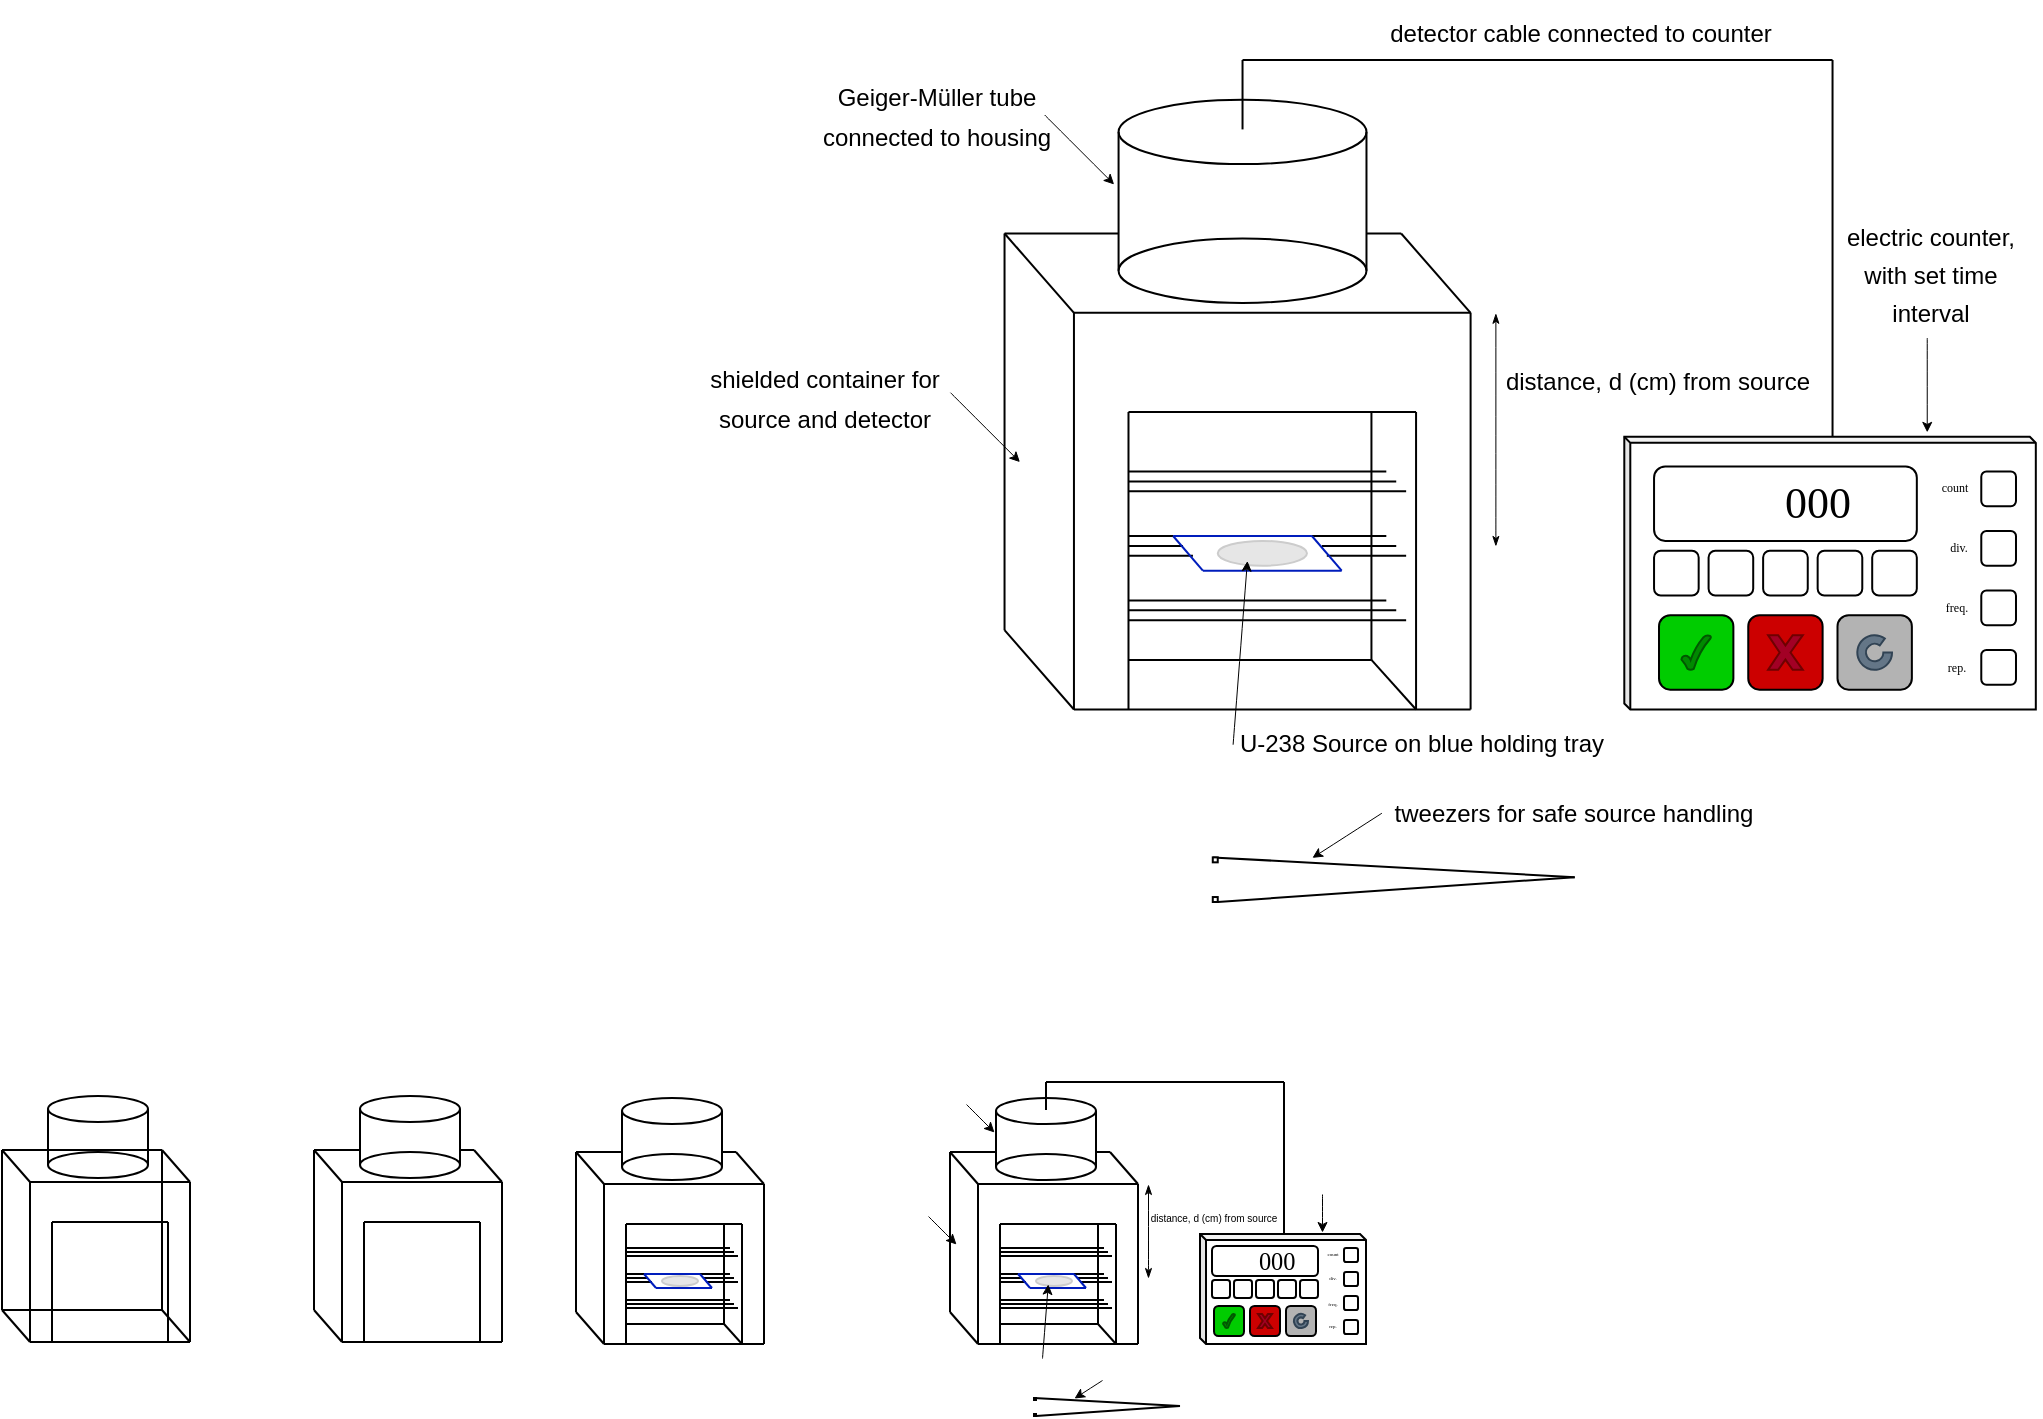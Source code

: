 <mxfile version="24.0.7" type="github">
  <diagram name="Page-1" id="VcK6FqUuJnXCoi6rQzsN">
    <mxGraphModel dx="1026" dy="1635" grid="0" gridSize="10" guides="1" tooltips="1" connect="1" arrows="1" fold="1" page="0" pageScale="1" pageWidth="850" pageHeight="1100" background="none" math="0" shadow="0">
      <root>
        <mxCell id="0" />
        <mxCell id="1" parent="0" />
        <mxCell id="3uC8p15jOwmWcl3g0wQB-111" value="" style="endArrow=none;html=1;rounded=0;fontSize=12;startSize=8;endSize=8;curved=1;" edge="1" parent="1">
          <mxGeometry width="50" height="50" relative="1" as="geometry">
            <mxPoint x="712" y="-117" as="sourcePoint" />
            <mxPoint x="721" y="-117" as="targetPoint" />
          </mxGeometry>
        </mxCell>
        <mxCell id="3uC8p15jOwmWcl3g0wQB-109" value="" style="endArrow=none;html=1;rounded=0;fontSize=12;startSize=8;endSize=8;curved=1;" edge="1" parent="1">
          <mxGeometry width="50" height="50" relative="1" as="geometry">
            <mxPoint x="712" y="-113" as="sourcePoint" />
            <mxPoint x="725" y="-113" as="targetPoint" />
          </mxGeometry>
        </mxCell>
        <mxCell id="3uC8p15jOwmWcl3g0wQB-110" value="" style="endArrow=none;html=1;rounded=0;fontSize=12;startSize=8;endSize=8;curved=1;" edge="1" parent="1">
          <mxGeometry width="50" height="50" relative="1" as="geometry">
            <mxPoint x="751" y="-115" as="sourcePoint" />
            <mxPoint x="766" y="-115" as="targetPoint" />
          </mxGeometry>
        </mxCell>
        <mxCell id="3uC8p15jOwmWcl3g0wQB-6" value="" style="endArrow=none;html=1;rounded=0;fontSize=12;startSize=8;endSize=8;curved=1;entryX=0;entryY=0;entryDx=0;entryDy=0;exitX=0;exitY=1;exitDx=0;exitDy=0;" edge="1" parent="1">
          <mxGeometry width="50" height="50" relative="1" as="geometry">
            <mxPoint x="400" y="-99" as="sourcePoint" />
            <mxPoint x="400" y="-179" as="targetPoint" />
          </mxGeometry>
        </mxCell>
        <mxCell id="3uC8p15jOwmWcl3g0wQB-8" value="" style="endArrow=none;html=1;rounded=0;fontSize=12;startSize=8;endSize=8;curved=1;" edge="1" parent="1">
          <mxGeometry width="50" height="50" relative="1" as="geometry">
            <mxPoint x="480" y="-99" as="sourcePoint" />
            <mxPoint x="480" y="-179" as="targetPoint" />
          </mxGeometry>
        </mxCell>
        <mxCell id="3uC8p15jOwmWcl3g0wQB-9" value="" style="endArrow=none;html=1;rounded=0;fontSize=12;startSize=8;endSize=8;curved=1;entryX=0;entryY=1;entryDx=0;entryDy=0;exitX=1;exitY=1;exitDx=0;exitDy=0;" edge="1" parent="1">
          <mxGeometry width="50" height="50" relative="1" as="geometry">
            <mxPoint x="480" y="-99" as="sourcePoint" />
            <mxPoint x="400" y="-99" as="targetPoint" />
          </mxGeometry>
        </mxCell>
        <mxCell id="3uC8p15jOwmWcl3g0wQB-10" value="" style="endArrow=none;html=1;rounded=0;fontSize=12;startSize=8;endSize=8;curved=1;exitX=1;exitY=0;exitDx=0;exitDy=0;" edge="1" parent="1">
          <mxGeometry width="50" height="50" relative="1" as="geometry">
            <mxPoint x="480" y="-179" as="sourcePoint" />
            <mxPoint x="400" y="-179" as="targetPoint" />
          </mxGeometry>
        </mxCell>
        <mxCell id="3uC8p15jOwmWcl3g0wQB-11" value="" style="endArrow=none;html=1;rounded=0;fontSize=12;startSize=8;endSize=8;curved=1;entryX=0;entryY=0;entryDx=0;entryDy=0;exitX=0;exitY=1;exitDx=0;exitDy=0;" edge="1" parent="1">
          <mxGeometry width="50" height="50" relative="1" as="geometry">
            <mxPoint x="414" y="-83" as="sourcePoint" />
            <mxPoint x="414" y="-163" as="targetPoint" />
          </mxGeometry>
        </mxCell>
        <mxCell id="3uC8p15jOwmWcl3g0wQB-12" value="" style="endArrow=none;html=1;rounded=0;fontSize=12;startSize=8;endSize=8;curved=1;" edge="1" parent="1">
          <mxGeometry width="50" height="50" relative="1" as="geometry">
            <mxPoint x="494" y="-83" as="sourcePoint" />
            <mxPoint x="494" y="-163" as="targetPoint" />
          </mxGeometry>
        </mxCell>
        <mxCell id="3uC8p15jOwmWcl3g0wQB-13" value="" style="endArrow=none;html=1;rounded=0;fontSize=12;startSize=8;endSize=8;curved=1;entryX=0;entryY=1;entryDx=0;entryDy=0;exitX=1;exitY=1;exitDx=0;exitDy=0;" edge="1" parent="1">
          <mxGeometry width="50" height="50" relative="1" as="geometry">
            <mxPoint x="494" y="-83" as="sourcePoint" />
            <mxPoint x="414" y="-83" as="targetPoint" />
          </mxGeometry>
        </mxCell>
        <mxCell id="3uC8p15jOwmWcl3g0wQB-14" value="" style="endArrow=none;html=1;rounded=0;fontSize=12;startSize=8;endSize=8;curved=1;exitX=1;exitY=0;exitDx=0;exitDy=0;" edge="1" parent="1">
          <mxGeometry width="50" height="50" relative="1" as="geometry">
            <mxPoint x="494" y="-163" as="sourcePoint" />
            <mxPoint x="414" y="-163" as="targetPoint" />
          </mxGeometry>
        </mxCell>
        <mxCell id="3uC8p15jOwmWcl3g0wQB-15" value="" style="endArrow=none;html=1;rounded=0;fontSize=12;startSize=8;endSize=8;curved=1;" edge="1" parent="1">
          <mxGeometry width="50" height="50" relative="1" as="geometry">
            <mxPoint x="400" y="-99" as="sourcePoint" />
            <mxPoint x="414" y="-83" as="targetPoint" />
          </mxGeometry>
        </mxCell>
        <mxCell id="3uC8p15jOwmWcl3g0wQB-16" value="" style="endArrow=none;html=1;rounded=0;fontSize=12;startSize=8;endSize=8;curved=1;" edge="1" parent="1">
          <mxGeometry width="50" height="50" relative="1" as="geometry">
            <mxPoint x="400" y="-179" as="sourcePoint" />
            <mxPoint x="414" y="-163" as="targetPoint" />
          </mxGeometry>
        </mxCell>
        <mxCell id="3uC8p15jOwmWcl3g0wQB-17" value="" style="endArrow=none;html=1;rounded=0;fontSize=12;startSize=8;endSize=8;curved=1;" edge="1" parent="1">
          <mxGeometry width="50" height="50" relative="1" as="geometry">
            <mxPoint x="480" y="-99" as="sourcePoint" />
            <mxPoint x="494" y="-83" as="targetPoint" />
          </mxGeometry>
        </mxCell>
        <mxCell id="3uC8p15jOwmWcl3g0wQB-18" value="" style="endArrow=none;html=1;rounded=0;fontSize=12;startSize=8;endSize=8;curved=1;" edge="1" parent="1">
          <mxGeometry width="50" height="50" relative="1" as="geometry">
            <mxPoint x="480" y="-179" as="sourcePoint" />
            <mxPoint x="494" y="-163" as="targetPoint" />
          </mxGeometry>
        </mxCell>
        <mxCell id="3uC8p15jOwmWcl3g0wQB-20" value="" style="ellipse;whiteSpace=wrap;html=1;" vertex="1" parent="1">
          <mxGeometry x="423" y="-178" width="50" height="13" as="geometry" />
        </mxCell>
        <mxCell id="3uC8p15jOwmWcl3g0wQB-21" value="" style="ellipse;whiteSpace=wrap;html=1;" vertex="1" parent="1">
          <mxGeometry x="423" y="-206" width="50" height="13" as="geometry" />
        </mxCell>
        <mxCell id="3uC8p15jOwmWcl3g0wQB-22" value="" style="endArrow=none;html=1;rounded=0;fontSize=12;startSize=8;endSize=8;curved=1;entryX=0;entryY=0.5;entryDx=0;entryDy=0;exitX=0;exitY=0.5;exitDx=0;exitDy=0;" edge="1" parent="1" source="3uC8p15jOwmWcl3g0wQB-20" target="3uC8p15jOwmWcl3g0wQB-21">
          <mxGeometry width="50" height="50" relative="1" as="geometry">
            <mxPoint x="410" y="-158" as="sourcePoint" />
            <mxPoint x="460" y="-208" as="targetPoint" />
          </mxGeometry>
        </mxCell>
        <mxCell id="3uC8p15jOwmWcl3g0wQB-23" value="" style="endArrow=none;html=1;rounded=0;fontSize=12;startSize=8;endSize=8;curved=1;entryX=1;entryY=0.5;entryDx=0;entryDy=0;exitX=1;exitY=0.5;exitDx=0;exitDy=0;" edge="1" parent="1" source="3uC8p15jOwmWcl3g0wQB-20" target="3uC8p15jOwmWcl3g0wQB-21">
          <mxGeometry width="50" height="50" relative="1" as="geometry">
            <mxPoint x="472.91" y="-172" as="sourcePoint" />
            <mxPoint x="472.91" y="-200" as="targetPoint" />
          </mxGeometry>
        </mxCell>
        <mxCell id="3uC8p15jOwmWcl3g0wQB-28" value="" style="endArrow=none;html=1;rounded=0;fontSize=12;startSize=8;endSize=8;curved=1;" edge="1" parent="1">
          <mxGeometry width="50" height="50" relative="1" as="geometry">
            <mxPoint x="425" y="-143" as="sourcePoint" />
            <mxPoint x="483" y="-143" as="targetPoint" />
          </mxGeometry>
        </mxCell>
        <mxCell id="3uC8p15jOwmWcl3g0wQB-32" value="" style="endArrow=none;html=1;rounded=0;fontSize=12;startSize=8;endSize=8;curved=1;entryX=0;entryY=0;entryDx=0;entryDy=0;" edge="1" parent="1">
          <mxGeometry width="50" height="50" relative="1" as="geometry">
            <mxPoint x="425" y="-83" as="sourcePoint" />
            <mxPoint x="425" y="-143" as="targetPoint" />
          </mxGeometry>
        </mxCell>
        <mxCell id="3uC8p15jOwmWcl3g0wQB-33" value="" style="endArrow=none;html=1;rounded=0;fontSize=12;startSize=8;endSize=8;curved=1;entryX=0;entryY=0;entryDx=0;entryDy=0;" edge="1" parent="1">
          <mxGeometry width="50" height="50" relative="1" as="geometry">
            <mxPoint x="483" y="-83" as="sourcePoint" />
            <mxPoint x="483" y="-143" as="targetPoint" />
          </mxGeometry>
        </mxCell>
        <mxCell id="3uC8p15jOwmWcl3g0wQB-34" value="" style="endArrow=none;html=1;rounded=0;fontSize=12;startSize=8;endSize=8;curved=1;entryX=0;entryY=0;entryDx=0;entryDy=0;exitX=0;exitY=1;exitDx=0;exitDy=0;" edge="1" parent="1">
          <mxGeometry width="50" height="50" relative="1" as="geometry">
            <mxPoint x="556" y="-99" as="sourcePoint" />
            <mxPoint x="556" y="-179" as="targetPoint" />
          </mxGeometry>
        </mxCell>
        <mxCell id="3uC8p15jOwmWcl3g0wQB-37" value="" style="endArrow=none;html=1;rounded=0;fontSize=12;startSize=8;endSize=8;curved=1;" edge="1" parent="1">
          <mxGeometry width="50" height="50" relative="1" as="geometry">
            <mxPoint x="579" y="-179" as="sourcePoint" />
            <mxPoint x="556" y="-179" as="targetPoint" />
          </mxGeometry>
        </mxCell>
        <mxCell id="3uC8p15jOwmWcl3g0wQB-38" value="" style="endArrow=none;html=1;rounded=0;fontSize=12;startSize=8;endSize=8;curved=1;entryX=0;entryY=0;entryDx=0;entryDy=0;exitX=0;exitY=1;exitDx=0;exitDy=0;" edge="1" parent="1">
          <mxGeometry width="50" height="50" relative="1" as="geometry">
            <mxPoint x="570" y="-83" as="sourcePoint" />
            <mxPoint x="570" y="-163" as="targetPoint" />
          </mxGeometry>
        </mxCell>
        <mxCell id="3uC8p15jOwmWcl3g0wQB-39" value="" style="endArrow=none;html=1;rounded=0;fontSize=12;startSize=8;endSize=8;curved=1;" edge="1" parent="1">
          <mxGeometry width="50" height="50" relative="1" as="geometry">
            <mxPoint x="650" y="-83" as="sourcePoint" />
            <mxPoint x="650" y="-163" as="targetPoint" />
          </mxGeometry>
        </mxCell>
        <mxCell id="3uC8p15jOwmWcl3g0wQB-40" value="" style="endArrow=none;html=1;rounded=0;fontSize=12;startSize=8;endSize=8;curved=1;entryX=0;entryY=1;entryDx=0;entryDy=0;exitX=1;exitY=1;exitDx=0;exitDy=0;" edge="1" parent="1">
          <mxGeometry width="50" height="50" relative="1" as="geometry">
            <mxPoint x="650" y="-83" as="sourcePoint" />
            <mxPoint x="570" y="-83" as="targetPoint" />
          </mxGeometry>
        </mxCell>
        <mxCell id="3uC8p15jOwmWcl3g0wQB-41" value="" style="endArrow=none;html=1;rounded=0;fontSize=12;startSize=8;endSize=8;curved=1;exitX=1;exitY=0;exitDx=0;exitDy=0;" edge="1" parent="1">
          <mxGeometry width="50" height="50" relative="1" as="geometry">
            <mxPoint x="650" y="-163" as="sourcePoint" />
            <mxPoint x="570" y="-163" as="targetPoint" />
          </mxGeometry>
        </mxCell>
        <mxCell id="3uC8p15jOwmWcl3g0wQB-42" value="" style="endArrow=none;html=1;rounded=0;fontSize=12;startSize=8;endSize=8;curved=1;" edge="1" parent="1">
          <mxGeometry width="50" height="50" relative="1" as="geometry">
            <mxPoint x="556" y="-99" as="sourcePoint" />
            <mxPoint x="570" y="-83" as="targetPoint" />
          </mxGeometry>
        </mxCell>
        <mxCell id="3uC8p15jOwmWcl3g0wQB-43" value="" style="endArrow=none;html=1;rounded=0;fontSize=12;startSize=8;endSize=8;curved=1;" edge="1" parent="1">
          <mxGeometry width="50" height="50" relative="1" as="geometry">
            <mxPoint x="556" y="-179" as="sourcePoint" />
            <mxPoint x="570" y="-163" as="targetPoint" />
          </mxGeometry>
        </mxCell>
        <mxCell id="3uC8p15jOwmWcl3g0wQB-45" value="" style="endArrow=none;html=1;rounded=0;fontSize=12;startSize=8;endSize=8;curved=1;" edge="1" parent="1">
          <mxGeometry width="50" height="50" relative="1" as="geometry">
            <mxPoint x="636" y="-179" as="sourcePoint" />
            <mxPoint x="650" y="-163" as="targetPoint" />
          </mxGeometry>
        </mxCell>
        <mxCell id="3uC8p15jOwmWcl3g0wQB-46" value="" style="ellipse;whiteSpace=wrap;html=1;" vertex="1" parent="1">
          <mxGeometry x="579" y="-178" width="50" height="13" as="geometry" />
        </mxCell>
        <mxCell id="3uC8p15jOwmWcl3g0wQB-47" value="" style="ellipse;whiteSpace=wrap;html=1;" vertex="1" parent="1">
          <mxGeometry x="579" y="-206" width="50" height="13" as="geometry" />
        </mxCell>
        <mxCell id="3uC8p15jOwmWcl3g0wQB-48" value="" style="endArrow=none;html=1;rounded=0;fontSize=12;startSize=8;endSize=8;curved=1;entryX=0;entryY=0.5;entryDx=0;entryDy=0;exitX=0;exitY=0.5;exitDx=0;exitDy=0;" edge="1" parent="1" source="3uC8p15jOwmWcl3g0wQB-46" target="3uC8p15jOwmWcl3g0wQB-47">
          <mxGeometry width="50" height="50" relative="1" as="geometry">
            <mxPoint x="566" y="-158" as="sourcePoint" />
            <mxPoint x="616" y="-208" as="targetPoint" />
          </mxGeometry>
        </mxCell>
        <mxCell id="3uC8p15jOwmWcl3g0wQB-49" value="" style="endArrow=none;html=1;rounded=0;fontSize=12;startSize=8;endSize=8;curved=1;entryX=1;entryY=0.5;entryDx=0;entryDy=0;exitX=1;exitY=0.5;exitDx=0;exitDy=0;" edge="1" parent="1" source="3uC8p15jOwmWcl3g0wQB-46" target="3uC8p15jOwmWcl3g0wQB-47">
          <mxGeometry width="50" height="50" relative="1" as="geometry">
            <mxPoint x="628.91" y="-172" as="sourcePoint" />
            <mxPoint x="628.91" y="-200" as="targetPoint" />
          </mxGeometry>
        </mxCell>
        <mxCell id="3uC8p15jOwmWcl3g0wQB-50" value="" style="endArrow=none;html=1;rounded=0;fontSize=12;startSize=8;endSize=8;curved=1;" edge="1" parent="1">
          <mxGeometry width="50" height="50" relative="1" as="geometry">
            <mxPoint x="581" y="-143" as="sourcePoint" />
            <mxPoint x="639" y="-143" as="targetPoint" />
          </mxGeometry>
        </mxCell>
        <mxCell id="3uC8p15jOwmWcl3g0wQB-51" value="" style="endArrow=none;html=1;rounded=0;fontSize=12;startSize=8;endSize=8;curved=1;entryX=0;entryY=0;entryDx=0;entryDy=0;" edge="1" parent="1">
          <mxGeometry width="50" height="50" relative="1" as="geometry">
            <mxPoint x="581" y="-83" as="sourcePoint" />
            <mxPoint x="581" y="-143" as="targetPoint" />
          </mxGeometry>
        </mxCell>
        <mxCell id="3uC8p15jOwmWcl3g0wQB-52" value="" style="endArrow=none;html=1;rounded=0;fontSize=12;startSize=8;endSize=8;curved=1;entryX=0;entryY=0;entryDx=0;entryDy=0;" edge="1" parent="1">
          <mxGeometry width="50" height="50" relative="1" as="geometry">
            <mxPoint x="639" y="-83" as="sourcePoint" />
            <mxPoint x="639" y="-143" as="targetPoint" />
          </mxGeometry>
        </mxCell>
        <mxCell id="3uC8p15jOwmWcl3g0wQB-53" value="" style="endArrow=none;html=1;rounded=0;fontSize=12;startSize=8;endSize=8;curved=1;exitX=1;exitY=0;exitDx=0;exitDy=0;" edge="1" parent="1">
          <mxGeometry width="50" height="50" relative="1" as="geometry">
            <mxPoint x="636" y="-179" as="sourcePoint" />
            <mxPoint x="629" y="-179" as="targetPoint" />
          </mxGeometry>
        </mxCell>
        <mxCell id="3uC8p15jOwmWcl3g0wQB-71" value="" style="endArrow=none;html=1;rounded=0;fontSize=12;startSize=8;endSize=8;curved=1;entryX=0;entryY=0;entryDx=0;entryDy=0;exitX=0;exitY=1;exitDx=0;exitDy=0;" edge="1" parent="1">
          <mxGeometry width="50" height="50" relative="1" as="geometry">
            <mxPoint x="687" y="-98" as="sourcePoint" />
            <mxPoint x="687" y="-178" as="targetPoint" />
          </mxGeometry>
        </mxCell>
        <mxCell id="3uC8p15jOwmWcl3g0wQB-72" value="" style="endArrow=none;html=1;rounded=0;fontSize=12;startSize=8;endSize=8;curved=1;" edge="1" parent="1">
          <mxGeometry width="50" height="50" relative="1" as="geometry">
            <mxPoint x="710" y="-178" as="sourcePoint" />
            <mxPoint x="687" y="-178" as="targetPoint" />
          </mxGeometry>
        </mxCell>
        <mxCell id="3uC8p15jOwmWcl3g0wQB-73" value="" style="endArrow=none;html=1;rounded=0;fontSize=12;startSize=8;endSize=8;curved=1;entryX=0;entryY=0;entryDx=0;entryDy=0;exitX=0;exitY=1;exitDx=0;exitDy=0;" edge="1" parent="1">
          <mxGeometry width="50" height="50" relative="1" as="geometry">
            <mxPoint x="701" y="-82" as="sourcePoint" />
            <mxPoint x="701" y="-162" as="targetPoint" />
          </mxGeometry>
        </mxCell>
        <mxCell id="3uC8p15jOwmWcl3g0wQB-74" value="" style="endArrow=none;html=1;rounded=0;fontSize=12;startSize=8;endSize=8;curved=1;" edge="1" parent="1">
          <mxGeometry width="50" height="50" relative="1" as="geometry">
            <mxPoint x="781" y="-82" as="sourcePoint" />
            <mxPoint x="781" y="-162" as="targetPoint" />
          </mxGeometry>
        </mxCell>
        <mxCell id="3uC8p15jOwmWcl3g0wQB-75" value="" style="endArrow=none;html=1;rounded=0;fontSize=12;startSize=8;endSize=8;curved=1;entryX=0;entryY=1;entryDx=0;entryDy=0;exitX=1;exitY=1;exitDx=0;exitDy=0;" edge="1" parent="1">
          <mxGeometry width="50" height="50" relative="1" as="geometry">
            <mxPoint x="781" y="-82" as="sourcePoint" />
            <mxPoint x="701" y="-82" as="targetPoint" />
          </mxGeometry>
        </mxCell>
        <mxCell id="3uC8p15jOwmWcl3g0wQB-76" value="" style="endArrow=none;html=1;rounded=0;fontSize=12;startSize=8;endSize=8;curved=1;exitX=1;exitY=0;exitDx=0;exitDy=0;" edge="1" parent="1">
          <mxGeometry width="50" height="50" relative="1" as="geometry">
            <mxPoint x="781" y="-162" as="sourcePoint" />
            <mxPoint x="701" y="-162" as="targetPoint" />
          </mxGeometry>
        </mxCell>
        <mxCell id="3uC8p15jOwmWcl3g0wQB-77" value="" style="endArrow=none;html=1;rounded=0;fontSize=12;startSize=8;endSize=8;curved=1;" edge="1" parent="1">
          <mxGeometry width="50" height="50" relative="1" as="geometry">
            <mxPoint x="687" y="-98" as="sourcePoint" />
            <mxPoint x="701" y="-82" as="targetPoint" />
          </mxGeometry>
        </mxCell>
        <mxCell id="3uC8p15jOwmWcl3g0wQB-78" value="" style="endArrow=none;html=1;rounded=0;fontSize=12;startSize=8;endSize=8;curved=1;" edge="1" parent="1">
          <mxGeometry width="50" height="50" relative="1" as="geometry">
            <mxPoint x="687" y="-178" as="sourcePoint" />
            <mxPoint x="701" y="-162" as="targetPoint" />
          </mxGeometry>
        </mxCell>
        <mxCell id="3uC8p15jOwmWcl3g0wQB-79" value="" style="endArrow=none;html=1;rounded=0;fontSize=12;startSize=8;endSize=8;curved=1;" edge="1" parent="1">
          <mxGeometry width="50" height="50" relative="1" as="geometry">
            <mxPoint x="767" y="-178" as="sourcePoint" />
            <mxPoint x="781" y="-162" as="targetPoint" />
          </mxGeometry>
        </mxCell>
        <mxCell id="3uC8p15jOwmWcl3g0wQB-80" value="" style="ellipse;whiteSpace=wrap;html=1;" vertex="1" parent="1">
          <mxGeometry x="710" y="-177" width="50" height="13" as="geometry" />
        </mxCell>
        <mxCell id="3uC8p15jOwmWcl3g0wQB-81" value="" style="ellipse;whiteSpace=wrap;html=1;" vertex="1" parent="1">
          <mxGeometry x="710" y="-205" width="50" height="13" as="geometry" />
        </mxCell>
        <mxCell id="3uC8p15jOwmWcl3g0wQB-82" value="" style="endArrow=none;html=1;rounded=0;fontSize=12;startSize=8;endSize=8;curved=1;entryX=0;entryY=0.5;entryDx=0;entryDy=0;exitX=0;exitY=0.5;exitDx=0;exitDy=0;" edge="1" parent="1" source="3uC8p15jOwmWcl3g0wQB-80" target="3uC8p15jOwmWcl3g0wQB-81">
          <mxGeometry width="50" height="50" relative="1" as="geometry">
            <mxPoint x="697" y="-157" as="sourcePoint" />
            <mxPoint x="747" y="-207" as="targetPoint" />
          </mxGeometry>
        </mxCell>
        <mxCell id="3uC8p15jOwmWcl3g0wQB-83" value="" style="endArrow=none;html=1;rounded=0;fontSize=12;startSize=8;endSize=8;curved=1;entryX=1;entryY=0.5;entryDx=0;entryDy=0;exitX=1;exitY=0.5;exitDx=0;exitDy=0;" edge="1" parent="1" source="3uC8p15jOwmWcl3g0wQB-80" target="3uC8p15jOwmWcl3g0wQB-81">
          <mxGeometry width="50" height="50" relative="1" as="geometry">
            <mxPoint x="759.91" y="-171" as="sourcePoint" />
            <mxPoint x="759.91" y="-199" as="targetPoint" />
          </mxGeometry>
        </mxCell>
        <mxCell id="3uC8p15jOwmWcl3g0wQB-84" value="" style="endArrow=none;html=1;rounded=0;fontSize=12;startSize=8;endSize=8;curved=1;" edge="1" parent="1">
          <mxGeometry width="50" height="50" relative="1" as="geometry">
            <mxPoint x="712" y="-142" as="sourcePoint" />
            <mxPoint x="770" y="-142" as="targetPoint" />
          </mxGeometry>
        </mxCell>
        <mxCell id="3uC8p15jOwmWcl3g0wQB-85" value="" style="endArrow=none;html=1;rounded=0;fontSize=12;startSize=8;endSize=8;curved=1;entryX=0;entryY=0;entryDx=0;entryDy=0;" edge="1" parent="1">
          <mxGeometry width="50" height="50" relative="1" as="geometry">
            <mxPoint x="712" y="-82" as="sourcePoint" />
            <mxPoint x="712" y="-142" as="targetPoint" />
          </mxGeometry>
        </mxCell>
        <mxCell id="3uC8p15jOwmWcl3g0wQB-86" value="" style="endArrow=none;html=1;rounded=0;fontSize=12;startSize=8;endSize=8;curved=1;entryX=0;entryY=0;entryDx=0;entryDy=0;" edge="1" parent="1">
          <mxGeometry width="50" height="50" relative="1" as="geometry">
            <mxPoint x="770" y="-82" as="sourcePoint" />
            <mxPoint x="770" y="-142" as="targetPoint" />
          </mxGeometry>
        </mxCell>
        <mxCell id="3uC8p15jOwmWcl3g0wQB-87" value="" style="endArrow=none;html=1;rounded=0;fontSize=12;startSize=8;endSize=8;curved=1;exitX=1;exitY=0;exitDx=0;exitDy=0;" edge="1" parent="1">
          <mxGeometry width="50" height="50" relative="1" as="geometry">
            <mxPoint x="767" y="-178" as="sourcePoint" />
            <mxPoint x="760" y="-178" as="targetPoint" />
          </mxGeometry>
        </mxCell>
        <mxCell id="3uC8p15jOwmWcl3g0wQB-88" value="" style="endArrow=none;html=1;rounded=0;fontSize=12;startSize=8;endSize=8;curved=1;" edge="1" parent="1">
          <mxGeometry width="50" height="50" relative="1" as="geometry">
            <mxPoint x="761" y="-92" as="sourcePoint" />
            <mxPoint x="770" y="-82" as="targetPoint" />
          </mxGeometry>
        </mxCell>
        <mxCell id="3uC8p15jOwmWcl3g0wQB-90" value="" style="endArrow=none;html=1;rounded=0;fontSize=12;startSize=8;endSize=8;curved=1;" edge="1" parent="1">
          <mxGeometry width="50" height="50" relative="1" as="geometry">
            <mxPoint x="712" y="-92" as="sourcePoint" />
            <mxPoint x="761" y="-92" as="targetPoint" />
          </mxGeometry>
        </mxCell>
        <mxCell id="3uC8p15jOwmWcl3g0wQB-91" value="" style="endArrow=none;html=1;rounded=0;fontSize=12;startSize=8;endSize=8;curved=1;entryX=0;entryY=0;entryDx=0;entryDy=0;" edge="1" parent="1">
          <mxGeometry width="50" height="50" relative="1" as="geometry">
            <mxPoint x="761" y="-92" as="sourcePoint" />
            <mxPoint x="761" y="-142" as="targetPoint" />
          </mxGeometry>
        </mxCell>
        <mxCell id="3uC8p15jOwmWcl3g0wQB-92" value="" style="endArrow=none;html=1;rounded=0;fontSize=12;startSize=8;endSize=8;curved=1;" edge="1" parent="1">
          <mxGeometry width="50" height="50" relative="1" as="geometry">
            <mxPoint x="712" y="-102" as="sourcePoint" />
            <mxPoint x="766" y="-102" as="targetPoint" />
          </mxGeometry>
        </mxCell>
        <mxCell id="3uC8p15jOwmWcl3g0wQB-93" value="" style="endArrow=none;html=1;rounded=0;fontSize=12;startSize=8;endSize=8;curved=1;" edge="1" parent="1">
          <mxGeometry width="50" height="50" relative="1" as="geometry">
            <mxPoint x="712" y="-100" as="sourcePoint" />
            <mxPoint x="768" y="-100" as="targetPoint" />
          </mxGeometry>
        </mxCell>
        <mxCell id="3uC8p15jOwmWcl3g0wQB-94" value="" style="endArrow=none;html=1;rounded=0;fontSize=12;startSize=8;endSize=8;curved=1;" edge="1" parent="1">
          <mxGeometry width="50" height="50" relative="1" as="geometry">
            <mxPoint x="712" y="-104" as="sourcePoint" />
            <mxPoint x="764" y="-104" as="targetPoint" />
          </mxGeometry>
        </mxCell>
        <mxCell id="3uC8p15jOwmWcl3g0wQB-96" value="" style="endArrow=none;html=1;rounded=0;fontSize=12;startSize=8;endSize=8;curved=1;" edge="1" parent="1">
          <mxGeometry width="50" height="50" relative="1" as="geometry">
            <mxPoint x="712" y="-115" as="sourcePoint" />
            <mxPoint x="723" y="-115" as="targetPoint" />
          </mxGeometry>
        </mxCell>
        <mxCell id="3uC8p15jOwmWcl3g0wQB-97" value="" style="endArrow=none;html=1;rounded=0;fontSize=12;startSize=8;endSize=8;curved=1;" edge="1" parent="1">
          <mxGeometry width="50" height="50" relative="1" as="geometry">
            <mxPoint x="752" y="-113" as="sourcePoint" />
            <mxPoint x="768" y="-113" as="targetPoint" />
          </mxGeometry>
        </mxCell>
        <mxCell id="3uC8p15jOwmWcl3g0wQB-98" value="" style="endArrow=none;html=1;rounded=0;fontSize=12;startSize=8;endSize=8;curved=1;" edge="1" parent="1">
          <mxGeometry width="50" height="50" relative="1" as="geometry">
            <mxPoint x="749" y="-117" as="sourcePoint" />
            <mxPoint x="764" y="-117" as="targetPoint" />
          </mxGeometry>
        </mxCell>
        <mxCell id="3uC8p15jOwmWcl3g0wQB-100" value="" style="endArrow=none;html=1;rounded=0;fontSize=12;startSize=8;endSize=8;curved=1;" edge="1" parent="1">
          <mxGeometry width="50" height="50" relative="1" as="geometry">
            <mxPoint x="712" y="-128" as="sourcePoint" />
            <mxPoint x="766" y="-128" as="targetPoint" />
          </mxGeometry>
        </mxCell>
        <mxCell id="3uC8p15jOwmWcl3g0wQB-101" value="" style="endArrow=none;html=1;rounded=0;fontSize=12;startSize=8;endSize=8;curved=1;" edge="1" parent="1">
          <mxGeometry width="50" height="50" relative="1" as="geometry">
            <mxPoint x="712" y="-126" as="sourcePoint" />
            <mxPoint x="768" y="-126" as="targetPoint" />
          </mxGeometry>
        </mxCell>
        <mxCell id="3uC8p15jOwmWcl3g0wQB-102" value="" style="endArrow=none;html=1;rounded=0;fontSize=12;startSize=8;endSize=8;curved=1;" edge="1" parent="1">
          <mxGeometry width="50" height="50" relative="1" as="geometry">
            <mxPoint x="712" y="-130" as="sourcePoint" />
            <mxPoint x="764" y="-130" as="targetPoint" />
          </mxGeometry>
        </mxCell>
        <mxCell id="3uC8p15jOwmWcl3g0wQB-105" value="" style="endArrow=none;html=1;rounded=0;fontSize=12;startSize=8;endSize=8;curved=1;fillColor=#0050ef;strokeColor=#001DBC;" edge="1" parent="1">
          <mxGeometry width="50" height="50" relative="1" as="geometry">
            <mxPoint x="727" y="-110" as="sourcePoint" />
            <mxPoint x="755" y="-110" as="targetPoint" />
          </mxGeometry>
        </mxCell>
        <mxCell id="3uC8p15jOwmWcl3g0wQB-106" value="" style="endArrow=none;html=1;rounded=0;fontSize=12;startSize=8;endSize=8;curved=1;fillColor=#0050ef;strokeColor=#001DBC;" edge="1" parent="1">
          <mxGeometry width="50" height="50" relative="1" as="geometry">
            <mxPoint x="721" y="-117" as="sourcePoint" />
            <mxPoint x="749" y="-117" as="targetPoint" />
          </mxGeometry>
        </mxCell>
        <mxCell id="3uC8p15jOwmWcl3g0wQB-107" value="" style="endArrow=none;html=1;rounded=0;fontSize=12;startSize=8;endSize=8;curved=1;fillColor=#0050ef;strokeColor=#001DBC;" edge="1" parent="1">
          <mxGeometry width="50" height="50" relative="1" as="geometry">
            <mxPoint x="749" y="-117" as="sourcePoint" />
            <mxPoint x="755" y="-110" as="targetPoint" />
          </mxGeometry>
        </mxCell>
        <mxCell id="3uC8p15jOwmWcl3g0wQB-108" value="" style="endArrow=none;html=1;rounded=0;fontSize=12;startSize=8;endSize=8;curved=1;fillColor=#0050ef;strokeColor=#001DBC;" edge="1" parent="1">
          <mxGeometry width="50" height="50" relative="1" as="geometry">
            <mxPoint x="721" y="-117" as="sourcePoint" />
            <mxPoint x="727" y="-110" as="targetPoint" />
          </mxGeometry>
        </mxCell>
        <mxCell id="3uC8p15jOwmWcl3g0wQB-113" value="" style="ellipse;whiteSpace=wrap;html=1;fillStyle=solid;fillColor=#E6E6E6;strokeColor=#CCCCCC;" vertex="1" parent="1">
          <mxGeometry x="730" y="-116" width="18" height="5" as="geometry" />
        </mxCell>
        <mxCell id="3uC8p15jOwmWcl3g0wQB-115" value="" style="endArrow=none;html=1;rounded=0;fontSize=12;startSize=8;endSize=8;curved=1;" edge="1" parent="1">
          <mxGeometry width="50" height="50" relative="1" as="geometry">
            <mxPoint x="899" y="-117" as="sourcePoint" />
            <mxPoint x="908" y="-117" as="targetPoint" />
          </mxGeometry>
        </mxCell>
        <mxCell id="3uC8p15jOwmWcl3g0wQB-116" value="" style="endArrow=none;html=1;rounded=0;fontSize=12;startSize=8;endSize=8;curved=1;" edge="1" parent="1">
          <mxGeometry width="50" height="50" relative="1" as="geometry">
            <mxPoint x="899" y="-113" as="sourcePoint" />
            <mxPoint x="912" y="-113" as="targetPoint" />
          </mxGeometry>
        </mxCell>
        <mxCell id="3uC8p15jOwmWcl3g0wQB-117" value="" style="endArrow=none;html=1;rounded=0;fontSize=12;startSize=8;endSize=8;curved=1;" edge="1" parent="1">
          <mxGeometry width="50" height="50" relative="1" as="geometry">
            <mxPoint x="938" y="-115" as="sourcePoint" />
            <mxPoint x="953" y="-115" as="targetPoint" />
          </mxGeometry>
        </mxCell>
        <mxCell id="3uC8p15jOwmWcl3g0wQB-118" value="" style="endArrow=none;html=1;rounded=0;fontSize=12;startSize=8;endSize=8;curved=1;entryX=0;entryY=0;entryDx=0;entryDy=0;exitX=0;exitY=1;exitDx=0;exitDy=0;" edge="1" parent="1">
          <mxGeometry width="50" height="50" relative="1" as="geometry">
            <mxPoint x="874" y="-98" as="sourcePoint" />
            <mxPoint x="874" y="-178" as="targetPoint" />
          </mxGeometry>
        </mxCell>
        <mxCell id="3uC8p15jOwmWcl3g0wQB-119" value="" style="endArrow=none;html=1;rounded=0;fontSize=12;startSize=8;endSize=8;curved=1;" edge="1" parent="1">
          <mxGeometry width="50" height="50" relative="1" as="geometry">
            <mxPoint x="897" y="-178" as="sourcePoint" />
            <mxPoint x="874" y="-178" as="targetPoint" />
          </mxGeometry>
        </mxCell>
        <mxCell id="3uC8p15jOwmWcl3g0wQB-120" value="" style="endArrow=none;html=1;rounded=0;fontSize=12;startSize=8;endSize=8;curved=1;entryX=0;entryY=0;entryDx=0;entryDy=0;exitX=0;exitY=1;exitDx=0;exitDy=0;" edge="1" parent="1">
          <mxGeometry width="50" height="50" relative="1" as="geometry">
            <mxPoint x="888" y="-82" as="sourcePoint" />
            <mxPoint x="888" y="-162" as="targetPoint" />
          </mxGeometry>
        </mxCell>
        <mxCell id="3uC8p15jOwmWcl3g0wQB-121" value="" style="endArrow=none;html=1;rounded=0;fontSize=12;startSize=8;endSize=8;curved=1;" edge="1" parent="1">
          <mxGeometry width="50" height="50" relative="1" as="geometry">
            <mxPoint x="968" y="-82" as="sourcePoint" />
            <mxPoint x="968" y="-162" as="targetPoint" />
          </mxGeometry>
        </mxCell>
        <mxCell id="3uC8p15jOwmWcl3g0wQB-122" value="" style="endArrow=none;html=1;rounded=0;fontSize=12;startSize=8;endSize=8;curved=1;entryX=0;entryY=1;entryDx=0;entryDy=0;exitX=1;exitY=1;exitDx=0;exitDy=0;" edge="1" parent="1">
          <mxGeometry width="50" height="50" relative="1" as="geometry">
            <mxPoint x="968" y="-82" as="sourcePoint" />
            <mxPoint x="888" y="-82" as="targetPoint" />
          </mxGeometry>
        </mxCell>
        <mxCell id="3uC8p15jOwmWcl3g0wQB-123" value="" style="endArrow=none;html=1;rounded=0;fontSize=12;startSize=8;endSize=8;curved=1;exitX=1;exitY=0;exitDx=0;exitDy=0;" edge="1" parent="1">
          <mxGeometry width="50" height="50" relative="1" as="geometry">
            <mxPoint x="968" y="-162" as="sourcePoint" />
            <mxPoint x="888" y="-162" as="targetPoint" />
          </mxGeometry>
        </mxCell>
        <mxCell id="3uC8p15jOwmWcl3g0wQB-124" value="" style="endArrow=none;html=1;rounded=0;fontSize=12;startSize=8;endSize=8;curved=1;" edge="1" parent="1">
          <mxGeometry width="50" height="50" relative="1" as="geometry">
            <mxPoint x="874" y="-98" as="sourcePoint" />
            <mxPoint x="888" y="-82" as="targetPoint" />
          </mxGeometry>
        </mxCell>
        <mxCell id="3uC8p15jOwmWcl3g0wQB-125" value="" style="endArrow=none;html=1;rounded=0;fontSize=12;startSize=8;endSize=8;curved=1;" edge="1" parent="1">
          <mxGeometry width="50" height="50" relative="1" as="geometry">
            <mxPoint x="874" y="-178" as="sourcePoint" />
            <mxPoint x="888" y="-162" as="targetPoint" />
          </mxGeometry>
        </mxCell>
        <mxCell id="3uC8p15jOwmWcl3g0wQB-126" value="" style="endArrow=none;html=1;rounded=0;fontSize=12;startSize=8;endSize=8;curved=1;" edge="1" parent="1">
          <mxGeometry width="50" height="50" relative="1" as="geometry">
            <mxPoint x="954" y="-178" as="sourcePoint" />
            <mxPoint x="968" y="-162" as="targetPoint" />
          </mxGeometry>
        </mxCell>
        <mxCell id="3uC8p15jOwmWcl3g0wQB-127" value="" style="ellipse;whiteSpace=wrap;html=1;" vertex="1" parent="1">
          <mxGeometry x="897" y="-177" width="50" height="13" as="geometry" />
        </mxCell>
        <mxCell id="3uC8p15jOwmWcl3g0wQB-128" value="" style="ellipse;whiteSpace=wrap;html=1;" vertex="1" parent="1">
          <mxGeometry x="897" y="-205" width="50" height="13" as="geometry" />
        </mxCell>
        <mxCell id="3uC8p15jOwmWcl3g0wQB-129" value="" style="endArrow=none;html=1;rounded=0;fontSize=12;startSize=8;endSize=8;curved=1;entryX=0;entryY=0.5;entryDx=0;entryDy=0;exitX=0;exitY=0.5;exitDx=0;exitDy=0;" edge="1" parent="1" source="3uC8p15jOwmWcl3g0wQB-127" target="3uC8p15jOwmWcl3g0wQB-128">
          <mxGeometry width="50" height="50" relative="1" as="geometry">
            <mxPoint x="884" y="-157" as="sourcePoint" />
            <mxPoint x="934" y="-207" as="targetPoint" />
          </mxGeometry>
        </mxCell>
        <mxCell id="3uC8p15jOwmWcl3g0wQB-130" value="" style="endArrow=none;html=1;rounded=0;fontSize=12;startSize=8;endSize=8;curved=1;entryX=1;entryY=0.5;entryDx=0;entryDy=0;exitX=1;exitY=0.5;exitDx=0;exitDy=0;" edge="1" parent="1" source="3uC8p15jOwmWcl3g0wQB-127" target="3uC8p15jOwmWcl3g0wQB-128">
          <mxGeometry width="50" height="50" relative="1" as="geometry">
            <mxPoint x="946.91" y="-171" as="sourcePoint" />
            <mxPoint x="946.91" y="-199" as="targetPoint" />
          </mxGeometry>
        </mxCell>
        <mxCell id="3uC8p15jOwmWcl3g0wQB-131" value="" style="endArrow=none;html=1;rounded=0;fontSize=12;startSize=8;endSize=8;curved=1;" edge="1" parent="1">
          <mxGeometry width="50" height="50" relative="1" as="geometry">
            <mxPoint x="899" y="-142" as="sourcePoint" />
            <mxPoint x="957" y="-142" as="targetPoint" />
          </mxGeometry>
        </mxCell>
        <mxCell id="3uC8p15jOwmWcl3g0wQB-132" value="" style="endArrow=none;html=1;rounded=0;fontSize=12;startSize=8;endSize=8;curved=1;entryX=0;entryY=0;entryDx=0;entryDy=0;" edge="1" parent="1">
          <mxGeometry width="50" height="50" relative="1" as="geometry">
            <mxPoint x="899" y="-82" as="sourcePoint" />
            <mxPoint x="899" y="-142" as="targetPoint" />
          </mxGeometry>
        </mxCell>
        <mxCell id="3uC8p15jOwmWcl3g0wQB-133" value="" style="endArrow=none;html=1;rounded=0;fontSize=12;startSize=8;endSize=8;curved=1;entryX=0;entryY=0;entryDx=0;entryDy=0;" edge="1" parent="1">
          <mxGeometry width="50" height="50" relative="1" as="geometry">
            <mxPoint x="957" y="-82" as="sourcePoint" />
            <mxPoint x="957" y="-142" as="targetPoint" />
          </mxGeometry>
        </mxCell>
        <mxCell id="3uC8p15jOwmWcl3g0wQB-134" value="" style="endArrow=none;html=1;rounded=0;fontSize=12;startSize=8;endSize=8;curved=1;exitX=1;exitY=0;exitDx=0;exitDy=0;" edge="1" parent="1">
          <mxGeometry width="50" height="50" relative="1" as="geometry">
            <mxPoint x="954" y="-178" as="sourcePoint" />
            <mxPoint x="947" y="-178" as="targetPoint" />
          </mxGeometry>
        </mxCell>
        <mxCell id="3uC8p15jOwmWcl3g0wQB-135" value="" style="endArrow=none;html=1;rounded=0;fontSize=12;startSize=8;endSize=8;curved=1;" edge="1" parent="1">
          <mxGeometry width="50" height="50" relative="1" as="geometry">
            <mxPoint x="948" y="-92" as="sourcePoint" />
            <mxPoint x="957" y="-82" as="targetPoint" />
          </mxGeometry>
        </mxCell>
        <mxCell id="3uC8p15jOwmWcl3g0wQB-136" value="" style="endArrow=none;html=1;rounded=0;fontSize=12;startSize=8;endSize=8;curved=1;" edge="1" parent="1">
          <mxGeometry width="50" height="50" relative="1" as="geometry">
            <mxPoint x="899" y="-92" as="sourcePoint" />
            <mxPoint x="948" y="-92" as="targetPoint" />
          </mxGeometry>
        </mxCell>
        <mxCell id="3uC8p15jOwmWcl3g0wQB-137" value="" style="endArrow=none;html=1;rounded=0;fontSize=12;startSize=8;endSize=8;curved=1;entryX=0;entryY=0;entryDx=0;entryDy=0;" edge="1" parent="1">
          <mxGeometry width="50" height="50" relative="1" as="geometry">
            <mxPoint x="948" y="-92" as="sourcePoint" />
            <mxPoint x="948" y="-142" as="targetPoint" />
          </mxGeometry>
        </mxCell>
        <mxCell id="3uC8p15jOwmWcl3g0wQB-138" value="" style="endArrow=none;html=1;rounded=0;fontSize=12;startSize=8;endSize=8;curved=1;" edge="1" parent="1">
          <mxGeometry width="50" height="50" relative="1" as="geometry">
            <mxPoint x="899" y="-102" as="sourcePoint" />
            <mxPoint x="953" y="-102" as="targetPoint" />
          </mxGeometry>
        </mxCell>
        <mxCell id="3uC8p15jOwmWcl3g0wQB-139" value="" style="endArrow=none;html=1;rounded=0;fontSize=12;startSize=8;endSize=8;curved=1;" edge="1" parent="1">
          <mxGeometry width="50" height="50" relative="1" as="geometry">
            <mxPoint x="899" y="-100" as="sourcePoint" />
            <mxPoint x="955" y="-100" as="targetPoint" />
          </mxGeometry>
        </mxCell>
        <mxCell id="3uC8p15jOwmWcl3g0wQB-140" value="" style="endArrow=none;html=1;rounded=0;fontSize=12;startSize=8;endSize=8;curved=1;" edge="1" parent="1">
          <mxGeometry width="50" height="50" relative="1" as="geometry">
            <mxPoint x="899" y="-104" as="sourcePoint" />
            <mxPoint x="951" y="-104" as="targetPoint" />
          </mxGeometry>
        </mxCell>
        <mxCell id="3uC8p15jOwmWcl3g0wQB-141" value="" style="endArrow=none;html=1;rounded=0;fontSize=12;startSize=8;endSize=8;curved=1;" edge="1" parent="1">
          <mxGeometry width="50" height="50" relative="1" as="geometry">
            <mxPoint x="899" y="-115" as="sourcePoint" />
            <mxPoint x="910" y="-115" as="targetPoint" />
          </mxGeometry>
        </mxCell>
        <mxCell id="3uC8p15jOwmWcl3g0wQB-142" value="" style="endArrow=none;html=1;rounded=0;fontSize=12;startSize=8;endSize=8;curved=1;" edge="1" parent="1">
          <mxGeometry width="50" height="50" relative="1" as="geometry">
            <mxPoint x="939" y="-113" as="sourcePoint" />
            <mxPoint x="955" y="-113" as="targetPoint" />
          </mxGeometry>
        </mxCell>
        <mxCell id="3uC8p15jOwmWcl3g0wQB-143" value="" style="endArrow=none;html=1;rounded=0;fontSize=12;startSize=8;endSize=8;curved=1;" edge="1" parent="1">
          <mxGeometry width="50" height="50" relative="1" as="geometry">
            <mxPoint x="936" y="-117" as="sourcePoint" />
            <mxPoint x="951" y="-117" as="targetPoint" />
          </mxGeometry>
        </mxCell>
        <mxCell id="3uC8p15jOwmWcl3g0wQB-144" value="" style="endArrow=none;html=1;rounded=0;fontSize=12;startSize=8;endSize=8;curved=1;" edge="1" parent="1">
          <mxGeometry width="50" height="50" relative="1" as="geometry">
            <mxPoint x="899" y="-128" as="sourcePoint" />
            <mxPoint x="953" y="-128" as="targetPoint" />
          </mxGeometry>
        </mxCell>
        <mxCell id="3uC8p15jOwmWcl3g0wQB-145" value="" style="endArrow=none;html=1;rounded=0;fontSize=12;startSize=8;endSize=8;curved=1;" edge="1" parent="1">
          <mxGeometry width="50" height="50" relative="1" as="geometry">
            <mxPoint x="899" y="-126" as="sourcePoint" />
            <mxPoint x="955" y="-126" as="targetPoint" />
          </mxGeometry>
        </mxCell>
        <mxCell id="3uC8p15jOwmWcl3g0wQB-146" value="" style="endArrow=none;html=1;rounded=0;fontSize=12;startSize=8;endSize=8;curved=1;" edge="1" parent="1">
          <mxGeometry width="50" height="50" relative="1" as="geometry">
            <mxPoint x="899" y="-130" as="sourcePoint" />
            <mxPoint x="951" y="-130" as="targetPoint" />
          </mxGeometry>
        </mxCell>
        <mxCell id="3uC8p15jOwmWcl3g0wQB-147" value="" style="endArrow=none;html=1;rounded=0;fontSize=12;startSize=8;endSize=8;curved=1;fillColor=#0050ef;strokeColor=#001DBC;" edge="1" parent="1">
          <mxGeometry width="50" height="50" relative="1" as="geometry">
            <mxPoint x="914" y="-110" as="sourcePoint" />
            <mxPoint x="942" y="-110" as="targetPoint" />
          </mxGeometry>
        </mxCell>
        <mxCell id="3uC8p15jOwmWcl3g0wQB-148" value="" style="endArrow=none;html=1;rounded=0;fontSize=12;startSize=8;endSize=8;curved=1;fillColor=#0050ef;strokeColor=#001DBC;" edge="1" parent="1">
          <mxGeometry width="50" height="50" relative="1" as="geometry">
            <mxPoint x="908" y="-117" as="sourcePoint" />
            <mxPoint x="936" y="-117" as="targetPoint" />
          </mxGeometry>
        </mxCell>
        <mxCell id="3uC8p15jOwmWcl3g0wQB-149" value="" style="endArrow=none;html=1;rounded=0;fontSize=12;startSize=8;endSize=8;curved=1;fillColor=#0050ef;strokeColor=#001DBC;" edge="1" parent="1">
          <mxGeometry width="50" height="50" relative="1" as="geometry">
            <mxPoint x="936" y="-117" as="sourcePoint" />
            <mxPoint x="942" y="-110" as="targetPoint" />
          </mxGeometry>
        </mxCell>
        <mxCell id="3uC8p15jOwmWcl3g0wQB-150" value="" style="endArrow=none;html=1;rounded=0;fontSize=12;startSize=8;endSize=8;curved=1;fillColor=#0050ef;strokeColor=#001DBC;" edge="1" parent="1">
          <mxGeometry width="50" height="50" relative="1" as="geometry">
            <mxPoint x="908" y="-117" as="sourcePoint" />
            <mxPoint x="914" y="-110" as="targetPoint" />
          </mxGeometry>
        </mxCell>
        <mxCell id="3uC8p15jOwmWcl3g0wQB-151" value="" style="ellipse;whiteSpace=wrap;html=1;fillStyle=solid;fillColor=#E6E6E6;strokeColor=#CCCCCC;" vertex="1" parent="1">
          <mxGeometry x="917" y="-116" width="18" height="5" as="geometry" />
        </mxCell>
        <mxCell id="3uC8p15jOwmWcl3g0wQB-152" value="" style="endArrow=classicThin;startArrow=classicThin;html=1;rounded=0;fontSize=12;startSize=4;endSize=4;curved=1;startFill=1;endFill=1;strokeWidth=0.5;" edge="1" parent="1">
          <mxGeometry width="50" height="50" relative="1" as="geometry">
            <mxPoint x="973" y="-115" as="sourcePoint" />
            <mxPoint x="973" y="-162" as="targetPoint" />
          </mxGeometry>
        </mxCell>
        <mxCell id="3uC8p15jOwmWcl3g0wQB-153" value="" style="shape=cube;whiteSpace=wrap;html=1;boundedLbl=1;backgroundOutline=1;darkOpacity=0.05;darkOpacity2=0.1;size=3;" vertex="1" parent="1">
          <mxGeometry x="999" y="-137" width="83" height="55" as="geometry" />
        </mxCell>
        <mxCell id="3uC8p15jOwmWcl3g0wQB-155" value="" style="rounded=1;whiteSpace=wrap;html=1;fillColor=#00CC00;" vertex="1" parent="1">
          <mxGeometry x="1006" y="-101" width="15" height="15" as="geometry" />
        </mxCell>
        <mxCell id="3uC8p15jOwmWcl3g0wQB-154" value="&lt;div style=&quot;&quot;&gt;&lt;span style=&quot;font-size: 12.2px; font-family: Consolas; background-color: initial;&quot;&gt;&amp;nbsp; &amp;nbsp; 000&lt;/span&gt;&lt;/div&gt;" style="rounded=1;whiteSpace=wrap;html=1;align=center;" vertex="1" parent="1">
          <mxGeometry x="1005" y="-131" width="53" height="15" as="geometry" />
        </mxCell>
        <mxCell id="3uC8p15jOwmWcl3g0wQB-160" value="" style="rounded=1;whiteSpace=wrap;html=1;" vertex="1" parent="1">
          <mxGeometry x="1005" y="-114" width="9" height="9" as="geometry" />
        </mxCell>
        <mxCell id="3uC8p15jOwmWcl3g0wQB-161" value="" style="rounded=1;whiteSpace=wrap;html=1;" vertex="1" parent="1">
          <mxGeometry x="1016" y="-114" width="9" height="9" as="geometry" />
        </mxCell>
        <mxCell id="3uC8p15jOwmWcl3g0wQB-162" value="" style="rounded=1;whiteSpace=wrap;html=1;" vertex="1" parent="1">
          <mxGeometry x="1027" y="-114" width="9" height="9" as="geometry" />
        </mxCell>
        <mxCell id="3uC8p15jOwmWcl3g0wQB-163" value="" style="rounded=1;whiteSpace=wrap;html=1;" vertex="1" parent="1">
          <mxGeometry x="1038" y="-114" width="9" height="9" as="geometry" />
        </mxCell>
        <mxCell id="3uC8p15jOwmWcl3g0wQB-164" value="" style="rounded=1;whiteSpace=wrap;html=1;" vertex="1" parent="1">
          <mxGeometry x="1049" y="-114" width="9" height="9" as="geometry" />
        </mxCell>
        <mxCell id="3uC8p15jOwmWcl3g0wQB-166" value="" style="rounded=1;whiteSpace=wrap;html=1;fillColor=#B3B3B3;" vertex="1" parent="1">
          <mxGeometry x="1042" y="-101" width="15" height="15" as="geometry" />
        </mxCell>
        <mxCell id="3uC8p15jOwmWcl3g0wQB-167" value="" style="rounded=1;whiteSpace=wrap;html=1;fillColor=#CC0000;" vertex="1" parent="1">
          <mxGeometry x="1024" y="-101" width="15" height="15" as="geometry" />
        </mxCell>
        <mxCell id="3uC8p15jOwmWcl3g0wQB-170" value="" style="verticalLabelPosition=bottom;verticalAlign=top;html=1;shape=mxgraph.basic.tick;fillColor=#008a00;fontColor=#ffffff;strokeColor=#005700;" vertex="1" parent="1">
          <mxGeometry x="1010.52" y="-97" width="5.95" height="7" as="geometry" />
        </mxCell>
        <mxCell id="3uC8p15jOwmWcl3g0wQB-171" value="" style="verticalLabelPosition=bottom;verticalAlign=top;html=1;shape=mxgraph.basic.x;fillColor=#a20025;fontColor=#ffffff;strokeColor=#6F0000;" vertex="1" parent="1">
          <mxGeometry x="1028" y="-97" width="7" height="7" as="geometry" />
        </mxCell>
        <mxCell id="3uC8p15jOwmWcl3g0wQB-173" value="" style="verticalLabelPosition=bottom;verticalAlign=top;html=1;shape=mxgraph.basic.partConcEllipse;startAngle=0.25;endAngle=0.1;arcWidth=0.5;fillColor=#647687;fontColor=#ffffff;strokeColor=#314354;" vertex="1" parent="1">
          <mxGeometry x="1046" y="-97" width="7" height="7" as="geometry" />
        </mxCell>
        <mxCell id="3uC8p15jOwmWcl3g0wQB-174" value="" style="rounded=1;whiteSpace=wrap;html=1;" vertex="1" parent="1">
          <mxGeometry x="1071" y="-130" width="7" height="7" as="geometry" />
        </mxCell>
        <mxCell id="3uC8p15jOwmWcl3g0wQB-175" value="" style="rounded=1;whiteSpace=wrap;html=1;" vertex="1" parent="1">
          <mxGeometry x="1071" y="-118" width="7" height="7" as="geometry" />
        </mxCell>
        <mxCell id="3uC8p15jOwmWcl3g0wQB-176" value="" style="rounded=1;whiteSpace=wrap;html=1;" vertex="1" parent="1">
          <mxGeometry x="1071" y="-106" width="7" height="7" as="geometry" />
        </mxCell>
        <mxCell id="3uC8p15jOwmWcl3g0wQB-177" value="" style="rounded=1;whiteSpace=wrap;html=1;" vertex="1" parent="1">
          <mxGeometry x="1071" y="-94" width="7" height="7" as="geometry" />
        </mxCell>
        <mxCell id="3uC8p15jOwmWcl3g0wQB-178" value="&lt;font face=&quot;Consolas&quot; style=&quot;font-size: 2.5px;&quot;&gt;count&lt;/font&gt;" style="text;html=1;align=center;verticalAlign=middle;resizable=0;points=[];autosize=1;strokeColor=none;fillColor=none;fontSize=16;" vertex="1" parent="1">
          <mxGeometry x="1052" y="-148" width="25" height="31" as="geometry" />
        </mxCell>
        <mxCell id="3uC8p15jOwmWcl3g0wQB-179" value="&lt;font face=&quot;Consolas&quot; style=&quot;font-size: 2.5px;&quot;&gt;div.&lt;/font&gt;" style="text;html=1;align=center;verticalAlign=middle;resizable=0;points=[];autosize=1;strokeColor=none;fillColor=none;fontSize=16;" vertex="1" parent="1">
          <mxGeometry x="1053" y="-136" width="24" height="31" as="geometry" />
        </mxCell>
        <mxCell id="3uC8p15jOwmWcl3g0wQB-180" value="&lt;font face=&quot;Consolas&quot; style=&quot;font-size: 2.5px;&quot;&gt;freq.&lt;/font&gt;" style="text;html=1;align=center;verticalAlign=middle;resizable=0;points=[];autosize=1;strokeColor=none;fillColor=none;fontSize=16;" vertex="1" parent="1">
          <mxGeometry x="1052" y="-123" width="25" height="31" as="geometry" />
        </mxCell>
        <mxCell id="3uC8p15jOwmWcl3g0wQB-181" value="&lt;font face=&quot;Consolas&quot; style=&quot;font-size: 2.5px;&quot;&gt;rep.&lt;/font&gt;" style="text;html=1;align=center;verticalAlign=middle;resizable=0;points=[];autosize=1;strokeColor=none;fillColor=none;fontSize=16;" vertex="1" parent="1">
          <mxGeometry x="1053" y="-112" width="24" height="31" as="geometry" />
        </mxCell>
        <mxCell id="3uC8p15jOwmWcl3g0wQB-183" value="" style="endArrow=none;html=1;rounded=0;fontSize=12;startSize=8;endSize=8;curved=1;" edge="1" parent="1">
          <mxGeometry width="50" height="50" relative="1" as="geometry">
            <mxPoint x="922" y="-213" as="sourcePoint" />
            <mxPoint x="922" y="-199" as="targetPoint" />
          </mxGeometry>
        </mxCell>
        <mxCell id="3uC8p15jOwmWcl3g0wQB-185" value="" style="endArrow=none;html=1;rounded=0;fontSize=12;startSize=8;endSize=8;curved=1;" edge="1" parent="1">
          <mxGeometry width="50" height="50" relative="1" as="geometry">
            <mxPoint x="1041" y="-213" as="sourcePoint" />
            <mxPoint x="922" y="-213" as="targetPoint" />
          </mxGeometry>
        </mxCell>
        <mxCell id="3uC8p15jOwmWcl3g0wQB-187" value="" style="endArrow=none;html=1;rounded=0;fontSize=12;startSize=8;endSize=8;curved=1;" edge="1" parent="1">
          <mxGeometry width="50" height="50" relative="1" as="geometry">
            <mxPoint x="1041" y="-137" as="sourcePoint" />
            <mxPoint x="1041" y="-213" as="targetPoint" />
          </mxGeometry>
        </mxCell>
        <mxCell id="3uC8p15jOwmWcl3g0wQB-188" value="" style="endArrow=classic;html=1;rounded=0;fontSize=12;startSize=8;endSize=4;curved=1;strokeWidth=0.5;" edge="1" parent="1">
          <mxGeometry width="50" height="50" relative="1" as="geometry">
            <mxPoint x="882" y="-202" as="sourcePoint" />
            <mxPoint x="896" y="-188" as="targetPoint" />
          </mxGeometry>
        </mxCell>
        <mxCell id="3uC8p15jOwmWcl3g0wQB-189" value="" style="endArrow=classic;html=1;rounded=0;fontSize=12;startSize=8;endSize=4;curved=1;strokeWidth=0.5;entryX=0.327;entryY=0.789;entryDx=0;entryDy=0;entryPerimeter=0;" edge="1" parent="1" target="3uC8p15jOwmWcl3g0wQB-151">
          <mxGeometry width="50" height="50" relative="1" as="geometry">
            <mxPoint x="920" y="-75" as="sourcePoint" />
            <mxPoint x="933" y="-67" as="targetPoint" />
          </mxGeometry>
        </mxCell>
        <mxCell id="3uC8p15jOwmWcl3g0wQB-190" value="" style="endArrow=classic;html=1;rounded=0;fontSize=12;startSize=8;endSize=4;curved=1;strokeWidth=0.5;" edge="1" parent="1">
          <mxGeometry width="50" height="50" relative="1" as="geometry">
            <mxPoint x="1060" y="-157" as="sourcePoint" />
            <mxPoint x="1060" y="-138" as="targetPoint" />
          </mxGeometry>
        </mxCell>
        <mxCell id="3uC8p15jOwmWcl3g0wQB-191" value="" style="endArrow=classic;html=1;rounded=0;fontSize=12;startSize=8;endSize=4;curved=1;strokeWidth=0.5;" edge="1" parent="1">
          <mxGeometry width="50" height="50" relative="1" as="geometry">
            <mxPoint x="863" y="-146" as="sourcePoint" />
            <mxPoint x="877" y="-132" as="targetPoint" />
          </mxGeometry>
        </mxCell>
        <mxCell id="3uC8p15jOwmWcl3g0wQB-192" value="" style="endArrow=none;html=1;rounded=0;fontSize=12;startSize=8;endSize=8;curved=1;" edge="1" parent="1">
          <mxGeometry width="50" height="50" relative="1" as="geometry">
            <mxPoint x="917" y="-46" as="sourcePoint" />
            <mxPoint x="989" y="-51" as="targetPoint" />
          </mxGeometry>
        </mxCell>
        <mxCell id="3uC8p15jOwmWcl3g0wQB-193" value="" style="endArrow=none;html=1;rounded=0;fontSize=12;startSize=8;endSize=8;curved=1;" edge="1" parent="1">
          <mxGeometry width="50" height="50" relative="1" as="geometry">
            <mxPoint x="916" y="-55" as="sourcePoint" />
            <mxPoint x="989" y="-51" as="targetPoint" />
          </mxGeometry>
        </mxCell>
        <mxCell id="3uC8p15jOwmWcl3g0wQB-195" value="" style="endArrow=classic;html=1;rounded=0;fontSize=12;startSize=8;endSize=4;curved=1;strokeWidth=0.5;" edge="1" parent="1">
          <mxGeometry width="50" height="50" relative="1" as="geometry">
            <mxPoint x="950" y="-64" as="sourcePoint" />
            <mxPoint x="936" y="-55" as="targetPoint" />
          </mxGeometry>
        </mxCell>
        <mxCell id="3uC8p15jOwmWcl3g0wQB-196" value="" style="rounded=0;whiteSpace=wrap;html=1;" vertex="1" parent="1">
          <mxGeometry x="916" y="-55" width="1" height="1" as="geometry" />
        </mxCell>
        <mxCell id="3uC8p15jOwmWcl3g0wQB-198" value="" style="rounded=0;whiteSpace=wrap;html=1;" vertex="1" parent="1">
          <mxGeometry x="916" y="-47" width="1" height="1" as="geometry" />
        </mxCell>
        <mxCell id="3uC8p15jOwmWcl3g0wQB-199" value="&lt;font style=&quot;font-size: 5px;&quot;&gt;distance, d (cm) from source&lt;/font&gt;" style="text;html=1;align=center;verticalAlign=middle;whiteSpace=wrap;rounded=0;fontSize=16;" vertex="1" parent="1">
          <mxGeometry x="943" y="-164" width="126" height="30" as="geometry" />
        </mxCell>
        <mxCell id="3uC8p15jOwmWcl3g0wQB-271" value="&lt;font style=&quot;font-size: 12px;&quot;&gt;distance, d (cm) from source&lt;/font&gt;" style="text;html=1;align=center;verticalAlign=middle;whiteSpace=wrap;rounded=0;fontSize=16;container=0;" vertex="1" parent="1">
          <mxGeometry x="1072.323" y="-602.527" width="312.359" height="74.371" as="geometry" />
        </mxCell>
        <mxCell id="3uC8p15jOwmWcl3g0wQB-200" value="" style="endArrow=none;html=1;rounded=0;fontSize=12;startSize=8;endSize=8;curved=1;" edge="1" parent="1">
          <mxGeometry width="50" height="50" relative="1" as="geometry">
            <mxPoint x="963.245" y="-486.012" as="sourcePoint" />
            <mxPoint x="985.557" y="-486.012" as="targetPoint" />
          </mxGeometry>
        </mxCell>
        <mxCell id="3uC8p15jOwmWcl3g0wQB-201" value="" style="endArrow=none;html=1;rounded=0;fontSize=12;startSize=8;endSize=8;curved=1;" edge="1" parent="1">
          <mxGeometry width="50" height="50" relative="1" as="geometry">
            <mxPoint x="963.245" y="-476.096" as="sourcePoint" />
            <mxPoint x="995.473" y="-476.096" as="targetPoint" />
          </mxGeometry>
        </mxCell>
        <mxCell id="3uC8p15jOwmWcl3g0wQB-202" value="" style="endArrow=none;html=1;rounded=0;fontSize=12;startSize=8;endSize=8;curved=1;" edge="1" parent="1">
          <mxGeometry width="50" height="50" relative="1" as="geometry">
            <mxPoint x="1059.928" y="-481.054" as="sourcePoint" />
            <mxPoint x="1097.114" y="-481.054" as="targetPoint" />
          </mxGeometry>
        </mxCell>
        <mxCell id="3uC8p15jOwmWcl3g0wQB-203" value="" style="endArrow=none;html=1;rounded=0;fontSize=12;startSize=8;endSize=8;curved=1;entryX=0;entryY=0;entryDx=0;entryDy=0;exitX=0;exitY=1;exitDx=0;exitDy=0;" edge="1" parent="1">
          <mxGeometry width="50" height="50" relative="1" as="geometry">
            <mxPoint x="901.269" y="-438.91" as="sourcePoint" />
            <mxPoint x="901.269" y="-637.234" as="targetPoint" />
          </mxGeometry>
        </mxCell>
        <mxCell id="3uC8p15jOwmWcl3g0wQB-204" value="" style="endArrow=none;html=1;rounded=0;fontSize=12;startSize=8;endSize=8;curved=1;" edge="1" parent="1">
          <mxGeometry width="50" height="50" relative="1" as="geometry">
            <mxPoint x="958.287" y="-637.234" as="sourcePoint" />
            <mxPoint x="901.269" y="-637.234" as="targetPoint" />
          </mxGeometry>
        </mxCell>
        <mxCell id="3uC8p15jOwmWcl3g0wQB-205" value="" style="endArrow=none;html=1;rounded=0;fontSize=12;startSize=8;endSize=8;curved=1;entryX=0;entryY=0;entryDx=0;entryDy=0;exitX=0;exitY=1;exitDx=0;exitDy=0;" edge="1" parent="1">
          <mxGeometry width="50" height="50" relative="1" as="geometry">
            <mxPoint x="935.976" y="-399.246" as="sourcePoint" />
            <mxPoint x="935.976" y="-597.569" as="targetPoint" />
          </mxGeometry>
        </mxCell>
        <mxCell id="3uC8p15jOwmWcl3g0wQB-206" value="" style="endArrow=none;html=1;rounded=0;fontSize=12;startSize=8;endSize=8;curved=1;" edge="1" parent="1">
          <mxGeometry width="50" height="50" relative="1" as="geometry">
            <mxPoint x="1134.299" y="-399.246" as="sourcePoint" />
            <mxPoint x="1134.299" y="-597.569" as="targetPoint" />
          </mxGeometry>
        </mxCell>
        <mxCell id="3uC8p15jOwmWcl3g0wQB-207" value="" style="endArrow=none;html=1;rounded=0;fontSize=12;startSize=8;endSize=8;curved=1;entryX=0;entryY=1;entryDx=0;entryDy=0;exitX=1;exitY=1;exitDx=0;exitDy=0;" edge="1" parent="1">
          <mxGeometry width="50" height="50" relative="1" as="geometry">
            <mxPoint x="1134.299" y="-399.246" as="sourcePoint" />
            <mxPoint x="935.976" y="-399.246" as="targetPoint" />
          </mxGeometry>
        </mxCell>
        <mxCell id="3uC8p15jOwmWcl3g0wQB-208" value="" style="endArrow=none;html=1;rounded=0;fontSize=12;startSize=8;endSize=8;curved=1;exitX=1;exitY=0;exitDx=0;exitDy=0;" edge="1" parent="1">
          <mxGeometry width="50" height="50" relative="1" as="geometry">
            <mxPoint x="1134.299" y="-597.569" as="sourcePoint" />
            <mxPoint x="935.976" y="-597.569" as="targetPoint" />
          </mxGeometry>
        </mxCell>
        <mxCell id="3uC8p15jOwmWcl3g0wQB-209" value="" style="endArrow=none;html=1;rounded=0;fontSize=12;startSize=8;endSize=8;curved=1;" edge="1" parent="1">
          <mxGeometry width="50" height="50" relative="1" as="geometry">
            <mxPoint x="901.269" y="-438.91" as="sourcePoint" />
            <mxPoint x="935.976" y="-399.246" as="targetPoint" />
          </mxGeometry>
        </mxCell>
        <mxCell id="3uC8p15jOwmWcl3g0wQB-210" value="" style="endArrow=none;html=1;rounded=0;fontSize=12;startSize=8;endSize=8;curved=1;" edge="1" parent="1">
          <mxGeometry width="50" height="50" relative="1" as="geometry">
            <mxPoint x="901.269" y="-637.234" as="sourcePoint" />
            <mxPoint x="935.976" y="-597.569" as="targetPoint" />
          </mxGeometry>
        </mxCell>
        <mxCell id="3uC8p15jOwmWcl3g0wQB-211" value="" style="endArrow=none;html=1;rounded=0;fontSize=12;startSize=8;endSize=8;curved=1;" edge="1" parent="1">
          <mxGeometry width="50" height="50" relative="1" as="geometry">
            <mxPoint x="1099.593" y="-637.234" as="sourcePoint" />
            <mxPoint x="1134.299" y="-597.569" as="targetPoint" />
          </mxGeometry>
        </mxCell>
        <mxCell id="3uC8p15jOwmWcl3g0wQB-212" value="" style="ellipse;whiteSpace=wrap;html=1;container=0;" vertex="1" parent="1">
          <mxGeometry x="958.287" y="-634.754" width="123.952" height="32.228" as="geometry" />
        </mxCell>
        <mxCell id="3uC8p15jOwmWcl3g0wQB-213" value="" style="ellipse;whiteSpace=wrap;html=1;container=0;" vertex="1" parent="1">
          <mxGeometry x="958.287" y="-704.168" width="123.952" height="32.228" as="geometry" />
        </mxCell>
        <mxCell id="3uC8p15jOwmWcl3g0wQB-214" value="" style="endArrow=none;html=1;rounded=0;fontSize=12;startSize=8;endSize=8;curved=1;entryX=0;entryY=0.5;entryDx=0;entryDy=0;exitX=0;exitY=0.5;exitDx=0;exitDy=0;" edge="1" parent="1" source="3uC8p15jOwmWcl3g0wQB-212" target="3uC8p15jOwmWcl3g0wQB-213">
          <mxGeometry width="50" height="50" relative="1" as="geometry">
            <mxPoint x="926.06" y="-585.174" as="sourcePoint" />
            <mxPoint x="1050.012" y="-709.126" as="targetPoint" />
          </mxGeometry>
        </mxCell>
        <mxCell id="3uC8p15jOwmWcl3g0wQB-215" value="" style="endArrow=none;html=1;rounded=0;fontSize=12;startSize=8;endSize=8;curved=1;entryX=1;entryY=0.5;entryDx=0;entryDy=0;exitX=1;exitY=0.5;exitDx=0;exitDy=0;" edge="1" parent="1" source="3uC8p15jOwmWcl3g0wQB-212" target="3uC8p15jOwmWcl3g0wQB-213">
          <mxGeometry width="50" height="50" relative="1" as="geometry">
            <mxPoint x="1082.016" y="-619.88" as="sourcePoint" />
            <mxPoint x="1082.016" y="-689.293" as="targetPoint" />
          </mxGeometry>
        </mxCell>
        <mxCell id="3uC8p15jOwmWcl3g0wQB-216" value="" style="endArrow=none;html=1;rounded=0;fontSize=12;startSize=8;endSize=8;curved=1;" edge="1" parent="1">
          <mxGeometry width="50" height="50" relative="1" as="geometry">
            <mxPoint x="963.245" y="-547.988" as="sourcePoint" />
            <mxPoint x="1107.03" y="-547.988" as="targetPoint" />
          </mxGeometry>
        </mxCell>
        <mxCell id="3uC8p15jOwmWcl3g0wQB-217" value="" style="endArrow=none;html=1;rounded=0;fontSize=12;startSize=8;endSize=8;curved=1;entryX=0;entryY=0;entryDx=0;entryDy=0;" edge="1" parent="1">
          <mxGeometry width="50" height="50" relative="1" as="geometry">
            <mxPoint x="963.245" y="-399.246" as="sourcePoint" />
            <mxPoint x="963.245" y="-547.988" as="targetPoint" />
          </mxGeometry>
        </mxCell>
        <mxCell id="3uC8p15jOwmWcl3g0wQB-218" value="" style="endArrow=none;html=1;rounded=0;fontSize=12;startSize=8;endSize=8;curved=1;entryX=0;entryY=0;entryDx=0;entryDy=0;" edge="1" parent="1">
          <mxGeometry width="50" height="50" relative="1" as="geometry">
            <mxPoint x="1107.03" y="-399.246" as="sourcePoint" />
            <mxPoint x="1107.03" y="-547.988" as="targetPoint" />
          </mxGeometry>
        </mxCell>
        <mxCell id="3uC8p15jOwmWcl3g0wQB-219" value="" style="endArrow=none;html=1;rounded=0;fontSize=12;startSize=8;endSize=8;curved=1;exitX=1;exitY=0;exitDx=0;exitDy=0;" edge="1" parent="1">
          <mxGeometry width="50" height="50" relative="1" as="geometry">
            <mxPoint x="1099.593" y="-637.234" as="sourcePoint" />
            <mxPoint x="1082.239" y="-637.234" as="targetPoint" />
          </mxGeometry>
        </mxCell>
        <mxCell id="3uC8p15jOwmWcl3g0wQB-220" value="" style="endArrow=none;html=1;rounded=0;fontSize=12;startSize=8;endSize=8;curved=1;" edge="1" parent="1">
          <mxGeometry width="50" height="50" relative="1" as="geometry">
            <mxPoint x="1084.718" y="-424.036" as="sourcePoint" />
            <mxPoint x="1107.03" y="-399.246" as="targetPoint" />
          </mxGeometry>
        </mxCell>
        <mxCell id="3uC8p15jOwmWcl3g0wQB-221" value="" style="endArrow=none;html=1;rounded=0;fontSize=12;startSize=8;endSize=8;curved=1;" edge="1" parent="1">
          <mxGeometry width="50" height="50" relative="1" as="geometry">
            <mxPoint x="963.245" y="-424.036" as="sourcePoint" />
            <mxPoint x="1084.718" y="-424.036" as="targetPoint" />
          </mxGeometry>
        </mxCell>
        <mxCell id="3uC8p15jOwmWcl3g0wQB-222" value="" style="endArrow=none;html=1;rounded=0;fontSize=12;startSize=8;endSize=8;curved=1;entryX=0;entryY=0;entryDx=0;entryDy=0;" edge="1" parent="1">
          <mxGeometry width="50" height="50" relative="1" as="geometry">
            <mxPoint x="1084.718" y="-424.036" as="sourcePoint" />
            <mxPoint x="1084.718" y="-547.988" as="targetPoint" />
          </mxGeometry>
        </mxCell>
        <mxCell id="3uC8p15jOwmWcl3g0wQB-223" value="" style="endArrow=none;html=1;rounded=0;fontSize=12;startSize=8;endSize=8;curved=1;" edge="1" parent="1">
          <mxGeometry width="50" height="50" relative="1" as="geometry">
            <mxPoint x="963.245" y="-448.826" as="sourcePoint" />
            <mxPoint x="1097.114" y="-448.826" as="targetPoint" />
          </mxGeometry>
        </mxCell>
        <mxCell id="3uC8p15jOwmWcl3g0wQB-224" value="" style="endArrow=none;html=1;rounded=0;fontSize=12;startSize=8;endSize=8;curved=1;" edge="1" parent="1">
          <mxGeometry width="50" height="50" relative="1" as="geometry">
            <mxPoint x="963.245" y="-443.868" as="sourcePoint" />
            <mxPoint x="1102.072" y="-443.868" as="targetPoint" />
          </mxGeometry>
        </mxCell>
        <mxCell id="3uC8p15jOwmWcl3g0wQB-225" value="" style="endArrow=none;html=1;rounded=0;fontSize=12;startSize=8;endSize=8;curved=1;" edge="1" parent="1">
          <mxGeometry width="50" height="50" relative="1" as="geometry">
            <mxPoint x="963.245" y="-453.784" as="sourcePoint" />
            <mxPoint x="1092.156" y="-453.784" as="targetPoint" />
          </mxGeometry>
        </mxCell>
        <mxCell id="3uC8p15jOwmWcl3g0wQB-226" value="" style="endArrow=none;html=1;rounded=0;fontSize=12;startSize=8;endSize=8;curved=1;" edge="1" parent="1">
          <mxGeometry width="50" height="50" relative="1" as="geometry">
            <mxPoint x="963.245" y="-481.054" as="sourcePoint" />
            <mxPoint x="990.515" y="-481.054" as="targetPoint" />
          </mxGeometry>
        </mxCell>
        <mxCell id="3uC8p15jOwmWcl3g0wQB-227" value="" style="endArrow=none;html=1;rounded=0;fontSize=12;startSize=8;endSize=8;curved=1;" edge="1" parent="1">
          <mxGeometry width="50" height="50" relative="1" as="geometry">
            <mxPoint x="1062.407" y="-476.096" as="sourcePoint" />
            <mxPoint x="1102.072" y="-476.096" as="targetPoint" />
          </mxGeometry>
        </mxCell>
        <mxCell id="3uC8p15jOwmWcl3g0wQB-228" value="" style="endArrow=none;html=1;rounded=0;fontSize=12;startSize=8;endSize=8;curved=1;" edge="1" parent="1">
          <mxGeometry width="50" height="50" relative="1" as="geometry">
            <mxPoint x="1054.97" y="-486.012" as="sourcePoint" />
            <mxPoint x="1092.156" y="-486.012" as="targetPoint" />
          </mxGeometry>
        </mxCell>
        <mxCell id="3uC8p15jOwmWcl3g0wQB-229" value="" style="endArrow=none;html=1;rounded=0;fontSize=12;startSize=8;endSize=8;curved=1;" edge="1" parent="1">
          <mxGeometry width="50" height="50" relative="1" as="geometry">
            <mxPoint x="963.245" y="-513.281" as="sourcePoint" />
            <mxPoint x="1097.114" y="-513.281" as="targetPoint" />
          </mxGeometry>
        </mxCell>
        <mxCell id="3uC8p15jOwmWcl3g0wQB-230" value="" style="endArrow=none;html=1;rounded=0;fontSize=12;startSize=8;endSize=8;curved=1;" edge="1" parent="1">
          <mxGeometry width="50" height="50" relative="1" as="geometry">
            <mxPoint x="963.245" y="-508.323" as="sourcePoint" />
            <mxPoint x="1102.072" y="-508.323" as="targetPoint" />
          </mxGeometry>
        </mxCell>
        <mxCell id="3uC8p15jOwmWcl3g0wQB-231" value="" style="endArrow=none;html=1;rounded=0;fontSize=12;startSize=8;endSize=8;curved=1;" edge="1" parent="1">
          <mxGeometry width="50" height="50" relative="1" as="geometry">
            <mxPoint x="963.245" y="-518.24" as="sourcePoint" />
            <mxPoint x="1092.156" y="-518.24" as="targetPoint" />
          </mxGeometry>
        </mxCell>
        <mxCell id="3uC8p15jOwmWcl3g0wQB-232" value="" style="endArrow=none;html=1;rounded=0;fontSize=12;startSize=8;endSize=8;curved=1;fillColor=#0050ef;strokeColor=#001DBC;" edge="1" parent="1">
          <mxGeometry width="50" height="50" relative="1" as="geometry">
            <mxPoint x="1000.431" y="-468.659" as="sourcePoint" />
            <mxPoint x="1069.844" y="-468.659" as="targetPoint" />
          </mxGeometry>
        </mxCell>
        <mxCell id="3uC8p15jOwmWcl3g0wQB-233" value="" style="endArrow=none;html=1;rounded=0;fontSize=12;startSize=8;endSize=8;curved=1;fillColor=#0050ef;strokeColor=#001DBC;" edge="1" parent="1">
          <mxGeometry width="50" height="50" relative="1" as="geometry">
            <mxPoint x="985.557" y="-486.012" as="sourcePoint" />
            <mxPoint x="1054.97" y="-486.012" as="targetPoint" />
          </mxGeometry>
        </mxCell>
        <mxCell id="3uC8p15jOwmWcl3g0wQB-234" value="" style="endArrow=none;html=1;rounded=0;fontSize=12;startSize=8;endSize=8;curved=1;fillColor=#0050ef;strokeColor=#001DBC;" edge="1" parent="1">
          <mxGeometry width="50" height="50" relative="1" as="geometry">
            <mxPoint x="1054.97" y="-486.012" as="sourcePoint" />
            <mxPoint x="1069.844" y="-468.659" as="targetPoint" />
          </mxGeometry>
        </mxCell>
        <mxCell id="3uC8p15jOwmWcl3g0wQB-235" value="" style="endArrow=none;html=1;rounded=0;fontSize=12;startSize=8;endSize=8;curved=1;fillColor=#0050ef;strokeColor=#001DBC;" edge="1" parent="1">
          <mxGeometry width="50" height="50" relative="1" as="geometry">
            <mxPoint x="985.557" y="-486.012" as="sourcePoint" />
            <mxPoint x="1000.431" y="-468.659" as="targetPoint" />
          </mxGeometry>
        </mxCell>
        <mxCell id="3uC8p15jOwmWcl3g0wQB-236" value="" style="ellipse;whiteSpace=wrap;html=1;fillStyle=solid;fillColor=#E6E6E6;strokeColor=#CCCCCC;container=0;" vertex="1" parent="1">
          <mxGeometry x="1007.868" y="-483.533" width="44.623" height="12.395" as="geometry" />
        </mxCell>
        <mxCell id="3uC8p15jOwmWcl3g0wQB-237" value="" style="endArrow=classicThin;startArrow=classicThin;html=1;rounded=0;fontSize=12;startSize=4;endSize=4;curved=1;startFill=1;endFill=1;strokeWidth=0.5;" edge="1" parent="1">
          <mxGeometry width="50" height="50" relative="1" as="geometry">
            <mxPoint x="1146.695" y="-481.054" as="sourcePoint" />
            <mxPoint x="1146.695" y="-597.569" as="targetPoint" />
          </mxGeometry>
        </mxCell>
        <mxCell id="3uC8p15jOwmWcl3g0wQB-238" value="" style="shape=cube;whiteSpace=wrap;html=1;boundedLbl=1;backgroundOutline=1;darkOpacity=0.05;darkOpacity2=0.1;size=3;container=0;" vertex="1" parent="1">
          <mxGeometry x="1211.15" y="-535.593" width="205.76" height="136.347" as="geometry" />
        </mxCell>
        <mxCell id="3uC8p15jOwmWcl3g0wQB-239" value="" style="rounded=1;whiteSpace=wrap;html=1;fillColor=#00CC00;container=0;" vertex="1" parent="1">
          <mxGeometry x="1228.503" y="-446.347" width="37.186" height="37.186" as="geometry" />
        </mxCell>
        <mxCell id="3uC8p15jOwmWcl3g0wQB-240" value="&lt;div style=&quot;&quot;&gt;&lt;span style=&quot;font-family: Consolas; background-color: initial;&quot;&gt;&lt;font style=&quot;font-size: 22px;&quot;&gt;&amp;nbsp; &amp;nbsp; &amp;nbsp; 000&lt;/font&gt;&lt;/span&gt;&lt;/div&gt;" style="rounded=1;whiteSpace=wrap;html=1;align=center;container=0;" vertex="1" parent="1">
          <mxGeometry x="1226.024" y="-520.719" width="131.389" height="37.186" as="geometry" />
        </mxCell>
        <mxCell id="3uC8p15jOwmWcl3g0wQB-241" value="" style="rounded=1;whiteSpace=wrap;html=1;container=0;" vertex="1" parent="1">
          <mxGeometry x="1226.024" y="-478.575" width="22.311" height="22.311" as="geometry" />
        </mxCell>
        <mxCell id="3uC8p15jOwmWcl3g0wQB-242" value="" style="rounded=1;whiteSpace=wrap;html=1;container=0;" vertex="1" parent="1">
          <mxGeometry x="1253.293" y="-478.575" width="22.311" height="22.311" as="geometry" />
        </mxCell>
        <mxCell id="3uC8p15jOwmWcl3g0wQB-243" value="" style="rounded=1;whiteSpace=wrap;html=1;container=0;" vertex="1" parent="1">
          <mxGeometry x="1280.563" y="-478.575" width="22.311" height="22.311" as="geometry" />
        </mxCell>
        <mxCell id="3uC8p15jOwmWcl3g0wQB-244" value="" style="rounded=1;whiteSpace=wrap;html=1;container=0;" vertex="1" parent="1">
          <mxGeometry x="1307.832" y="-478.575" width="22.311" height="22.311" as="geometry" />
        </mxCell>
        <mxCell id="3uC8p15jOwmWcl3g0wQB-245" value="" style="rounded=1;whiteSpace=wrap;html=1;container=0;" vertex="1" parent="1">
          <mxGeometry x="1335.102" y="-478.575" width="22.311" height="22.311" as="geometry" />
        </mxCell>
        <mxCell id="3uC8p15jOwmWcl3g0wQB-246" value="" style="rounded=1;whiteSpace=wrap;html=1;fillColor=#B3B3B3;container=0;" vertex="1" parent="1">
          <mxGeometry x="1317.748" y="-446.347" width="37.186" height="37.186" as="geometry" />
        </mxCell>
        <mxCell id="3uC8p15jOwmWcl3g0wQB-247" value="" style="rounded=1;whiteSpace=wrap;html=1;fillColor=#CC0000;container=0;" vertex="1" parent="1">
          <mxGeometry x="1273.126" y="-446.347" width="37.186" height="37.186" as="geometry" />
        </mxCell>
        <mxCell id="3uC8p15jOwmWcl3g0wQB-248" value="" style="verticalLabelPosition=bottom;verticalAlign=top;html=1;shape=mxgraph.basic.tick;fillColor=#008a00;fontColor=#ffffff;strokeColor=#005700;container=0;" vertex="1" parent="1">
          <mxGeometry x="1239.708" y="-436.431" width="14.75" height="17.353" as="geometry" />
        </mxCell>
        <mxCell id="3uC8p15jOwmWcl3g0wQB-249" value="" style="verticalLabelPosition=bottom;verticalAlign=top;html=1;shape=mxgraph.basic.x;fillColor=#a20025;fontColor=#ffffff;strokeColor=#6F0000;container=0;" vertex="1" parent="1">
          <mxGeometry x="1283.042" y="-436.431" width="17.353" height="17.353" as="geometry" />
        </mxCell>
        <mxCell id="3uC8p15jOwmWcl3g0wQB-250" value="" style="verticalLabelPosition=bottom;verticalAlign=top;html=1;shape=mxgraph.basic.partConcEllipse;startAngle=0.25;endAngle=0.1;arcWidth=0.5;fillColor=#647687;fontColor=#ffffff;strokeColor=#314354;container=0;" vertex="1" parent="1">
          <mxGeometry x="1327.665" y="-436.431" width="17.353" height="17.353" as="geometry" />
        </mxCell>
        <mxCell id="3uC8p15jOwmWcl3g0wQB-251" value="" style="rounded=1;whiteSpace=wrap;html=1;container=0;" vertex="1" parent="1">
          <mxGeometry x="1389.641" y="-518.24" width="17.353" height="17.353" as="geometry" />
        </mxCell>
        <mxCell id="3uC8p15jOwmWcl3g0wQB-252" value="" style="rounded=1;whiteSpace=wrap;html=1;container=0;" vertex="1" parent="1">
          <mxGeometry x="1389.641" y="-488.491" width="17.353" height="17.353" as="geometry" />
        </mxCell>
        <mxCell id="3uC8p15jOwmWcl3g0wQB-253" value="" style="rounded=1;whiteSpace=wrap;html=1;container=0;" vertex="1" parent="1">
          <mxGeometry x="1389.641" y="-458.743" width="17.353" height="17.353" as="geometry" />
        </mxCell>
        <mxCell id="3uC8p15jOwmWcl3g0wQB-254" value="" style="rounded=1;whiteSpace=wrap;html=1;container=0;" vertex="1" parent="1">
          <mxGeometry x="1389.641" y="-428.994" width="17.353" height="17.353" as="geometry" />
        </mxCell>
        <mxCell id="3uC8p15jOwmWcl3g0wQB-255" value="&lt;font face=&quot;Consolas&quot; style=&quot;font-size: 6px;&quot;&gt;count&lt;/font&gt;" style="text;html=1;align=center;verticalAlign=middle;resizable=0;points=[];autosize=1;strokeColor=none;fillColor=none;fontSize=16;container=0;" vertex="1" parent="1">
          <mxGeometry x="1358.539" y="-529.862" width="35" height="31" as="geometry" />
        </mxCell>
        <mxCell id="3uC8p15jOwmWcl3g0wQB-256" value="&lt;font face=&quot;Consolas&quot; style=&quot;font-size: 6px;&quot;&gt;div.&lt;/font&gt;" style="text;html=1;align=center;verticalAlign=middle;resizable=0;points=[];autosize=1;strokeColor=none;fillColor=none;fontSize=16;container=0;" vertex="1" parent="1">
          <mxGeometry x="1362.018" y="-499.114" width="31" height="31" as="geometry" />
        </mxCell>
        <mxCell id="3uC8p15jOwmWcl3g0wQB-257" value="&lt;font face=&quot;Consolas&quot; style=&quot;font-size: 6px;&quot;&gt;freq.&lt;/font&gt;" style="text;html=1;align=center;verticalAlign=middle;resizable=0;points=[];autosize=1;strokeColor=none;fillColor=none;fontSize=16;container=0;" vertex="1" parent="1">
          <mxGeometry x="1359.539" y="-469.886" width="35" height="31" as="geometry" />
        </mxCell>
        <mxCell id="3uC8p15jOwmWcl3g0wQB-258" value="&lt;font face=&quot;Consolas&quot; style=&quot;font-size: 6px;&quot;&gt;rep.&lt;/font&gt;" style="text;html=1;align=center;verticalAlign=middle;resizable=0;points=[];autosize=1;strokeColor=none;fillColor=none;fontSize=16;container=0;" vertex="1" parent="1">
          <mxGeometry x="1361.018" y="-439.617" width="31" height="31" as="geometry" />
        </mxCell>
        <mxCell id="3uC8p15jOwmWcl3g0wQB-259" value="" style="endArrow=none;html=1;rounded=0;fontSize=12;startSize=8;endSize=8;curved=1;" edge="1" parent="1">
          <mxGeometry width="50" height="50" relative="1" as="geometry">
            <mxPoint x="1020.263" y="-724" as="sourcePoint" />
            <mxPoint x="1020.263" y="-689.293" as="targetPoint" />
          </mxGeometry>
        </mxCell>
        <mxCell id="3uC8p15jOwmWcl3g0wQB-260" value="" style="endArrow=none;html=1;rounded=0;fontSize=12;startSize=8;endSize=8;curved=1;" edge="1" parent="1">
          <mxGeometry width="50" height="50" relative="1" as="geometry">
            <mxPoint x="1315.269" y="-724" as="sourcePoint" />
            <mxPoint x="1020.263" y="-724" as="targetPoint" />
          </mxGeometry>
        </mxCell>
        <mxCell id="3uC8p15jOwmWcl3g0wQB-261" value="" style="endArrow=none;html=1;rounded=0;fontSize=12;startSize=8;endSize=8;curved=1;" edge="1" parent="1">
          <mxGeometry width="50" height="50" relative="1" as="geometry">
            <mxPoint x="1315.269" y="-535.593" as="sourcePoint" />
            <mxPoint x="1315.269" y="-724" as="targetPoint" />
          </mxGeometry>
        </mxCell>
        <mxCell id="3uC8p15jOwmWcl3g0wQB-262" value="" style="endArrow=classic;html=1;rounded=0;fontSize=12;startSize=8;endSize=4;curved=1;strokeWidth=0.5;" edge="1" parent="1">
          <mxGeometry width="50" height="50" relative="1" as="geometry">
            <mxPoint x="921.102" y="-696.731" as="sourcePoint" />
            <mxPoint x="955.808" y="-662.024" as="targetPoint" />
          </mxGeometry>
        </mxCell>
        <mxCell id="3uC8p15jOwmWcl3g0wQB-263" value="" style="endArrow=classic;html=1;rounded=0;fontSize=12;startSize=8;endSize=4;curved=1;strokeWidth=0.5;entryX=0.327;entryY=0.789;entryDx=0;entryDy=0;entryPerimeter=0;" edge="1" parent="1" target="3uC8p15jOwmWcl3g0wQB-236">
          <mxGeometry width="50" height="50" relative="1" as="geometry">
            <mxPoint x="1015.305" y="-381.892" as="sourcePoint" />
            <mxPoint x="1047.533" y="-362.06" as="targetPoint" />
          </mxGeometry>
        </mxCell>
        <mxCell id="3uC8p15jOwmWcl3g0wQB-264" value="" style="endArrow=classic;html=1;rounded=0;fontSize=12;startSize=8;endSize=4;curved=1;strokeWidth=0.5;" edge="1" parent="1">
          <mxGeometry width="50" height="50" relative="1" as="geometry">
            <mxPoint x="1362.371" y="-585.174" as="sourcePoint" />
            <mxPoint x="1362.371" y="-538.072" as="targetPoint" />
          </mxGeometry>
        </mxCell>
        <mxCell id="3uC8p15jOwmWcl3g0wQB-265" value="" style="endArrow=classic;html=1;rounded=0;fontSize=12;startSize=8;endSize=4;curved=1;strokeWidth=0.5;" edge="1" parent="1">
          <mxGeometry width="50" height="50" relative="1" as="geometry">
            <mxPoint x="874" y="-557.904" as="sourcePoint" />
            <mxPoint x="908.707" y="-523.198" as="targetPoint" />
          </mxGeometry>
        </mxCell>
        <mxCell id="3uC8p15jOwmWcl3g0wQB-266" value="" style="endArrow=none;html=1;rounded=0;fontSize=12;startSize=8;endSize=8;curved=1;" edge="1" parent="1">
          <mxGeometry width="50" height="50" relative="1" as="geometry">
            <mxPoint x="1007.868" y="-303.0" as="sourcePoint" />
            <mxPoint x="1186.359" y="-315.395" as="targetPoint" />
          </mxGeometry>
        </mxCell>
        <mxCell id="3uC8p15jOwmWcl3g0wQB-267" value="" style="endArrow=none;html=1;rounded=0;fontSize=12;startSize=8;endSize=8;curved=1;" edge="1" parent="1">
          <mxGeometry width="50" height="50" relative="1" as="geometry">
            <mxPoint x="1005.389" y="-325.311" as="sourcePoint" />
            <mxPoint x="1186.359" y="-315.395" as="targetPoint" />
          </mxGeometry>
        </mxCell>
        <mxCell id="3uC8p15jOwmWcl3g0wQB-268" value="" style="endArrow=classic;html=1;rounded=0;fontSize=12;startSize=8;endSize=4;curved=1;strokeWidth=0.5;" edge="1" parent="1">
          <mxGeometry width="50" height="50" relative="1" as="geometry">
            <mxPoint x="1089.677" y="-347.623" as="sourcePoint" />
            <mxPoint x="1054.97" y="-325.311" as="targetPoint" />
          </mxGeometry>
        </mxCell>
        <mxCell id="3uC8p15jOwmWcl3g0wQB-269" value="" style="rounded=0;whiteSpace=wrap;html=1;container=0;" vertex="1" parent="1">
          <mxGeometry x="1005.389" y="-325.311" width="2.479" height="2.479" as="geometry" />
        </mxCell>
        <mxCell id="3uC8p15jOwmWcl3g0wQB-270" value="" style="rounded=0;whiteSpace=wrap;html=1;container=0;" vertex="1" parent="1">
          <mxGeometry x="1005.389" y="-305.479" width="2.479" height="2.479" as="geometry" />
        </mxCell>
        <mxCell id="3uC8p15jOwmWcl3g0wQB-273" value="&lt;font style=&quot;font-size: 12px;&quot;&gt;tweezers for safe source handling&lt;/font&gt;" style="text;html=1;align=center;verticalAlign=middle;whiteSpace=wrap;rounded=0;fontSize=16;" vertex="1" parent="1">
          <mxGeometry x="1089.04" y="-364" width="194" height="30" as="geometry" />
        </mxCell>
        <mxCell id="3uC8p15jOwmWcl3g0wQB-274" value="&lt;font style=&quot;font-size: 12px;&quot;&gt;U-238 Source on blue holding tray&lt;/font&gt;" style="text;html=1;align=center;verticalAlign=middle;whiteSpace=wrap;rounded=0;fontSize=16;" vertex="1" parent="1">
          <mxGeometry x="1001" y="-399.25" width="218" height="30" as="geometry" />
        </mxCell>
        <mxCell id="3uC8p15jOwmWcl3g0wQB-275" value="&lt;font style=&quot;font-size: 12px;&quot;&gt;shielded container for source and detector&lt;/font&gt;" style="text;html=1;align=center;verticalAlign=middle;whiteSpace=wrap;rounded=0;fontSize=16;" vertex="1" parent="1">
          <mxGeometry x="738" y="-571" width="147" height="30" as="geometry" />
        </mxCell>
        <mxCell id="3uC8p15jOwmWcl3g0wQB-276" value="&lt;font style=&quot;font-size: 12px;&quot;&gt;Geiger-M&lt;span style=&quot;color: rgb(17, 17, 17); font-family: Roboto, Helvetica, sans-serif; text-align: left;&quot;&gt;ü&lt;/span&gt;ller tube connected to housing&lt;/font&gt;" style="text;html=1;align=center;verticalAlign=middle;whiteSpace=wrap;rounded=0;fontSize=16;" vertex="1" parent="1">
          <mxGeometry x="792" y="-712" width="151" height="30" as="geometry" />
        </mxCell>
        <mxCell id="3uC8p15jOwmWcl3g0wQB-277" value="&lt;font style=&quot;font-size: 12px;&quot;&gt;detector cable connected to counter&lt;/font&gt;" style="text;html=1;align=center;verticalAlign=middle;whiteSpace=wrap;rounded=0;fontSize=16;" vertex="1" parent="1">
          <mxGeometry x="1078" y="-754" width="223" height="30" as="geometry" />
        </mxCell>
        <mxCell id="3uC8p15jOwmWcl3g0wQB-278" value="&lt;font style=&quot;font-size: 12px;&quot;&gt;electric counter, with set time interval&lt;/font&gt;" style="text;html=1;align=center;verticalAlign=middle;whiteSpace=wrap;rounded=0;fontSize=16;" vertex="1" parent="1">
          <mxGeometry x="1310.31" y="-632.53" width="109" height="30" as="geometry" />
        </mxCell>
      </root>
    </mxGraphModel>
  </diagram>
</mxfile>
